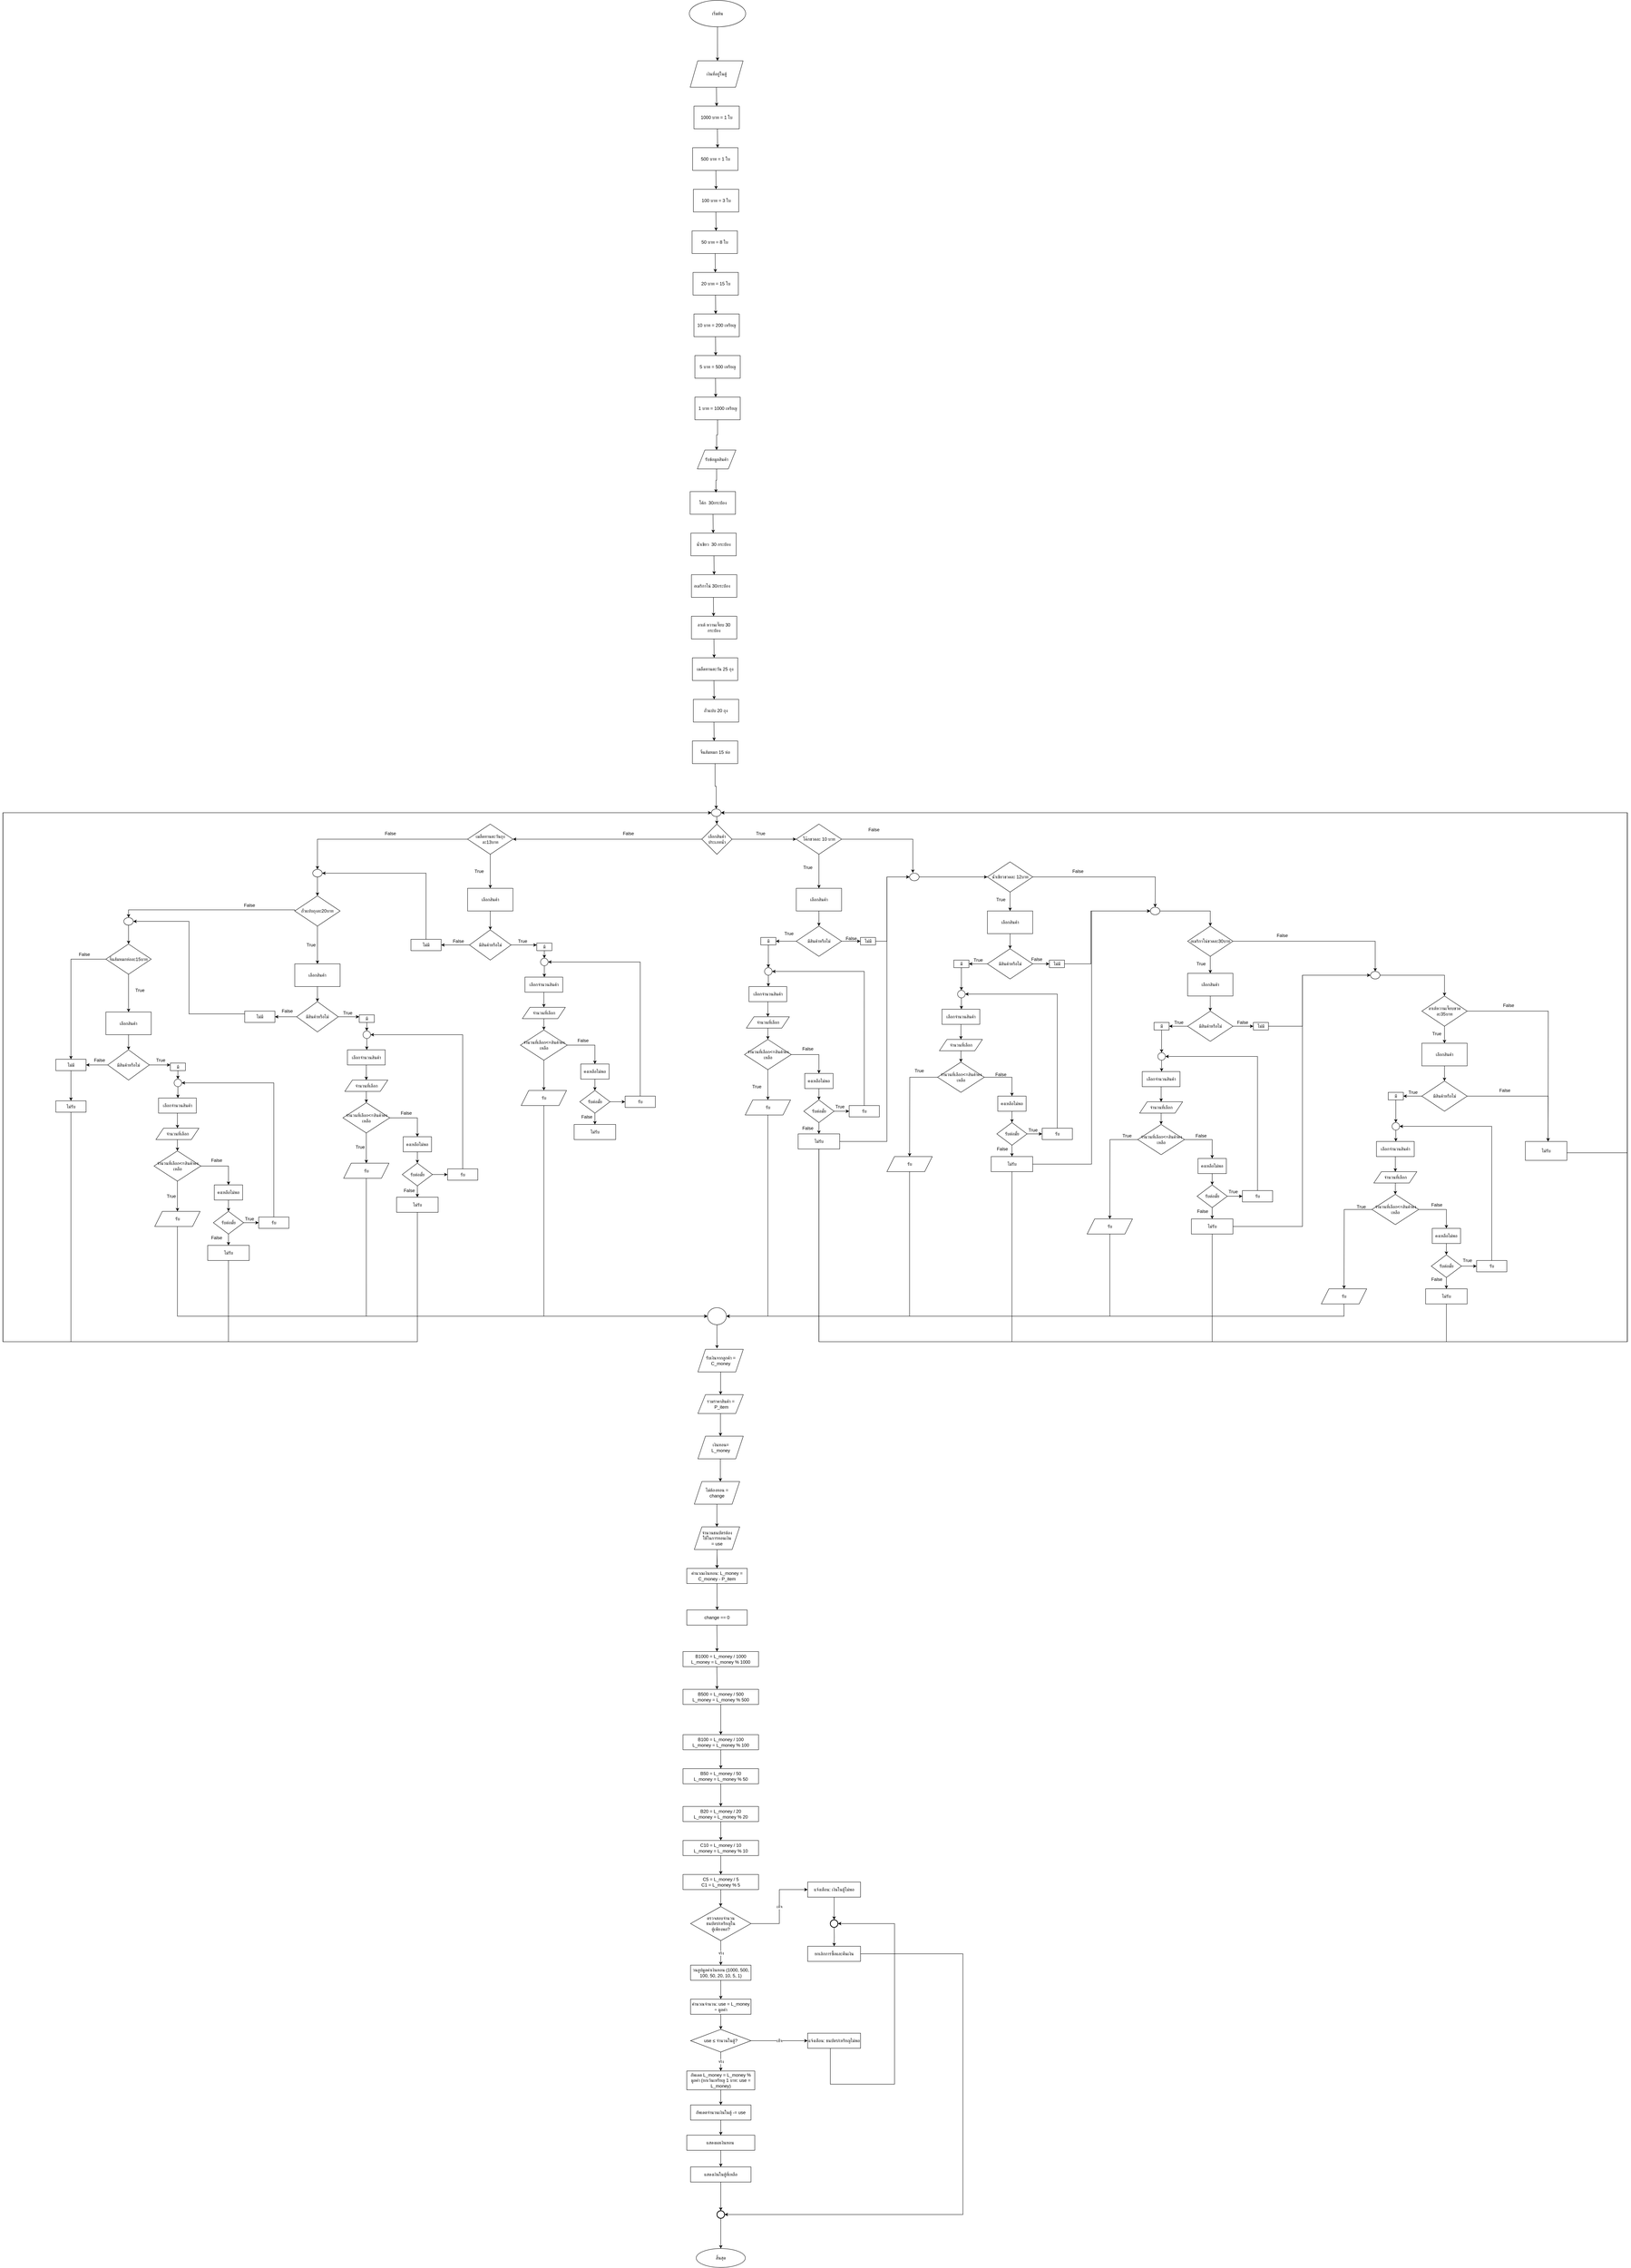<mxfile version="28.0.6">
  <diagram name="Page-1" id="mlALSfHTEJ7hedccqHrn">
    <mxGraphModel dx="7191" dy="6012" grid="1" gridSize="10" guides="1" tooltips="1" connect="1" arrows="1" fold="1" page="1" pageScale="1" pageWidth="2339" pageHeight="3300" math="0" shadow="0">
      <root>
        <mxCell id="0" />
        <mxCell id="1" parent="0" />
        <mxCell id="2ISQEb1QJit-nx3YyFa4-96" style="edgeStyle=orthogonalEdgeStyle;rounded=0;orthogonalLoop=1;jettySize=auto;html=1;exitX=0.5;exitY=1;exitDx=0;exitDy=0;entryX=0.5;entryY=0;entryDx=0;entryDy=0;" parent="1" source="xvVvHs3m2Gexg3es9if6-1" edge="1">
          <mxGeometry relative="1" as="geometry">
            <mxPoint x="1151.3" y="-2910" as="targetPoint" />
          </mxGeometry>
        </mxCell>
        <mxCell id="xvVvHs3m2Gexg3es9if6-1" value="เริ่มต้น" style="ellipse;whiteSpace=wrap;html=1;" parent="1" vertex="1">
          <mxGeometry x="1076.68" y="-3070" width="149.25" height="70" as="geometry" />
        </mxCell>
        <mxCell id="xvVvHs3m2Gexg3es9if6-20" value="รับข้อมูลสินค้า" style="shape=parallelogram;perimeter=parallelogramPerimeter;whiteSpace=wrap;html=1;fixedSize=1;" parent="1" vertex="1">
          <mxGeometry x="1097.94" y="-1880" width="102.06" height="50" as="geometry" />
        </mxCell>
        <mxCell id="xvVvHs3m2Gexg3es9if6-195" value="" style="edgeStyle=orthogonalEdgeStyle;rounded=0;orthogonalLoop=1;jettySize=auto;html=1;" parent="1" source="xvVvHs3m2Gexg3es9if6-32" target="xvVvHs3m2Gexg3es9if6-194" edge="1">
          <mxGeometry relative="1" as="geometry" />
        </mxCell>
        <mxCell id="xvVvHs3m2Gexg3es9if6-821" style="edgeStyle=orthogonalEdgeStyle;rounded=0;orthogonalLoop=1;jettySize=auto;html=1;exitX=0;exitY=0.5;exitDx=0;exitDy=0;entryX=1;entryY=0.5;entryDx=0;entryDy=0;" parent="1" source="xvVvHs3m2Gexg3es9if6-32" target="xvVvHs3m2Gexg3es9if6-820" edge="1">
          <mxGeometry relative="1" as="geometry" />
        </mxCell>
        <mxCell id="xvVvHs3m2Gexg3es9if6-32" value="เลือกสินค้าประเภทน้ำ" style="rhombus;whiteSpace=wrap;html=1;" parent="1" vertex="1">
          <mxGeometry x="1109.805" y="-890" width="80" height="80" as="geometry" />
        </mxCell>
        <mxCell id="xvVvHs3m2Gexg3es9if6-185" value="" style="edgeStyle=orthogonalEdgeStyle;rounded=0;orthogonalLoop=1;jettySize=auto;html=1;" parent="1" edge="1">
          <mxGeometry relative="1" as="geometry">
            <mxPoint x="1147.62" y="-910.01" as="sourcePoint" />
            <mxPoint x="1149.513" y="-890.002" as="targetPoint" />
          </mxGeometry>
        </mxCell>
        <mxCell id="xvVvHs3m2Gexg3es9if6-133" value="" style="ellipse;whiteSpace=wrap;html=1;" parent="1" vertex="1">
          <mxGeometry x="1135.32" y="-930" width="25.2" height="20" as="geometry" />
        </mxCell>
        <mxCell id="xvVvHs3m2Gexg3es9if6-205" value="" style="edgeStyle=orthogonalEdgeStyle;rounded=0;orthogonalLoop=1;jettySize=auto;html=1;entryX=0.342;entryY=-0.043;entryDx=0;entryDy=0;entryPerimeter=0;" parent="1" source="xvVvHs3m2Gexg3es9if6-194" target="xvVvHs3m2Gexg3es9if6-228" edge="1">
          <mxGeometry relative="1" as="geometry">
            <mxPoint x="1669.8" y="-780" as="targetPoint" />
          </mxGeometry>
        </mxCell>
        <mxCell id="xvVvHs3m2Gexg3es9if6-246" value="" style="edgeStyle=orthogonalEdgeStyle;rounded=0;orthogonalLoop=1;jettySize=auto;html=1;entryX=0.5;entryY=0;entryDx=0;entryDy=0;" parent="1" source="xvVvHs3m2Gexg3es9if6-194" target="xvVvHs3m2Gexg3es9if6-243" edge="1">
          <mxGeometry relative="1" as="geometry">
            <mxPoint x="1419.8" y="-770" as="targetPoint" />
          </mxGeometry>
        </mxCell>
        <mxCell id="xvVvHs3m2Gexg3es9if6-194" value="โค๊กขวดละ 10 บาท" style="rhombus;whiteSpace=wrap;html=1;" parent="1" vertex="1">
          <mxGeometry x="1359.8" y="-890" width="120" height="80" as="geometry" />
        </mxCell>
        <mxCell id="xvVvHs3m2Gexg3es9if6-380" value="" style="edgeStyle=orthogonalEdgeStyle;rounded=0;orthogonalLoop=1;jettySize=auto;html=1;" parent="1" source="xvVvHs3m2Gexg3es9if6-202" target="xvVvHs3m2Gexg3es9if6-379" edge="1">
          <mxGeometry relative="1" as="geometry" />
        </mxCell>
        <mxCell id="xvVvHs3m2Gexg3es9if6-383" value="" style="edgeStyle=orthogonalEdgeStyle;rounded=0;orthogonalLoop=1;jettySize=auto;html=1;" parent="1" source="xvVvHs3m2Gexg3es9if6-202" target="xvVvHs3m2Gexg3es9if6-382" edge="1">
          <mxGeometry relative="1" as="geometry" />
        </mxCell>
        <mxCell id="xvVvHs3m2Gexg3es9if6-202" value="มีสินค้าหรือไม่" style="rhombus;whiteSpace=wrap;html=1;" parent="1" vertex="1">
          <mxGeometry x="1359.8" y="-620" width="120" height="80" as="geometry" />
        </mxCell>
        <mxCell id="xvVvHs3m2Gexg3es9if6-215" value="" style="edgeStyle=orthogonalEdgeStyle;rounded=0;orthogonalLoop=1;jettySize=auto;html=1;" parent="1" source="xvVvHs3m2Gexg3es9if6-212" target="xvVvHs3m2Gexg3es9if6-214" edge="1">
          <mxGeometry relative="1" as="geometry" />
        </mxCell>
        <mxCell id="xvVvHs3m2Gexg3es9if6-212" value="เลือกจำนวนสินค้า" style="whiteSpace=wrap;html=1;" parent="1" vertex="1">
          <mxGeometry x="1234.67" y="-460" width="100" height="40" as="geometry" />
        </mxCell>
        <mxCell id="xvVvHs3m2Gexg3es9if6-217" value="" style="edgeStyle=orthogonalEdgeStyle;rounded=0;orthogonalLoop=1;jettySize=auto;html=1;" parent="1" source="xvVvHs3m2Gexg3es9if6-214" target="xvVvHs3m2Gexg3es9if6-216" edge="1">
          <mxGeometry relative="1" as="geometry" />
        </mxCell>
        <mxCell id="xvVvHs3m2Gexg3es9if6-214" value="จำนวนที่เลือก" style="shape=parallelogram;perimeter=parallelogramPerimeter;whiteSpace=wrap;html=1;fixedSize=1;" parent="1" vertex="1">
          <mxGeometry x="1227.8" y="-380" width="113.75" height="30" as="geometry" />
        </mxCell>
        <mxCell id="xvVvHs3m2Gexg3es9if6-225" value="" style="edgeStyle=orthogonalEdgeStyle;rounded=0;orthogonalLoop=1;jettySize=auto;html=1;" parent="1" source="xvVvHs3m2Gexg3es9if6-216" target="xvVvHs3m2Gexg3es9if6-224" edge="1">
          <mxGeometry relative="1" as="geometry" />
        </mxCell>
        <mxCell id="xvVvHs3m2Gexg3es9if6-256" value="" style="edgeStyle=orthogonalEdgeStyle;rounded=0;orthogonalLoop=1;jettySize=auto;html=1;" parent="1" source="xvVvHs3m2Gexg3es9if6-216" target="xvVvHs3m2Gexg3es9if6-255" edge="1">
          <mxGeometry relative="1" as="geometry" />
        </mxCell>
        <mxCell id="xvVvHs3m2Gexg3es9if6-216" value="จำนวนที่เลือก&amp;lt;=สินค้าคงเหลือ" style="rhombus;whiteSpace=wrap;html=1;" parent="1" vertex="1">
          <mxGeometry x="1222.8" y="-320" width="123.74" height="80" as="geometry" />
        </mxCell>
        <mxCell id="xvVvHs3m2Gexg3es9if6-254" value="" style="edgeStyle=orthogonalEdgeStyle;rounded=0;orthogonalLoop=1;jettySize=auto;html=1;" parent="1" source="xvVvHs3m2Gexg3es9if6-224" target="xvVvHs3m2Gexg3es9if6-253" edge="1">
          <mxGeometry relative="1" as="geometry" />
        </mxCell>
        <mxCell id="xvVvHs3m2Gexg3es9if6-224" value="คงเหลือไม่พอ" style="whiteSpace=wrap;html=1;" parent="1" vertex="1">
          <mxGeometry x="1382.3" y="-230" width="75.01" height="40" as="geometry" />
        </mxCell>
        <mxCell id="xvVvHs3m2Gexg3es9if6-288" style="edgeStyle=orthogonalEdgeStyle;rounded=0;orthogonalLoop=1;jettySize=auto;html=1;exitX=0.5;exitY=1;exitDx=0;exitDy=0;entryX=0.5;entryY=0;entryDx=0;entryDy=0;" parent="1" source="xvVvHs3m2Gexg3es9if6-227" target="xvVvHs3m2Gexg3es9if6-281" edge="1">
          <mxGeometry relative="1" as="geometry" />
        </mxCell>
        <mxCell id="xvVvHs3m2Gexg3es9if6-311" style="edgeStyle=orthogonalEdgeStyle;rounded=0;orthogonalLoop=1;jettySize=auto;html=1;exitX=1;exitY=0.5;exitDx=0;exitDy=0;" parent="1" source="xvVvHs3m2Gexg3es9if6-227" edge="1">
          <mxGeometry relative="1" as="geometry">
            <mxPoint x="2309.8" y="-670" as="targetPoint" />
          </mxGeometry>
        </mxCell>
        <mxCell id="xvVvHs3m2Gexg3es9if6-227" value="น้ำเขียวขวดละ 12บาท" style="rhombus;whiteSpace=wrap;html=1;" parent="1" vertex="1">
          <mxGeometry x="1865.79" y="-790" width="120" height="80" as="geometry" />
        </mxCell>
        <mxCell id="xvVvHs3m2Gexg3es9if6-266" style="edgeStyle=orthogonalEdgeStyle;rounded=0;orthogonalLoop=1;jettySize=auto;html=1;exitX=1;exitY=0.5;exitDx=0;exitDy=0;entryX=0;entryY=0.5;entryDx=0;entryDy=0;" parent="1" source="xvVvHs3m2Gexg3es9if6-228" target="xvVvHs3m2Gexg3es9if6-227" edge="1">
          <mxGeometry relative="1" as="geometry" />
        </mxCell>
        <mxCell id="xvVvHs3m2Gexg3es9if6-228" value="" style="ellipse;whiteSpace=wrap;html=1;" parent="1" vertex="1">
          <mxGeometry x="1659.8" y="-760" width="25.2" height="20" as="geometry" />
        </mxCell>
        <mxCell id="xvVvHs3m2Gexg3es9if6-236" value="" style="ellipse;whiteSpace=wrap;html=1;" parent="1" vertex="1">
          <mxGeometry x="1275.92" y="-510" width="20" height="20" as="geometry" />
        </mxCell>
        <mxCell id="xvVvHs3m2Gexg3es9if6-240" value="" style="endArrow=classic;html=1;rounded=0;exitX=0.5;exitY=1;exitDx=0;exitDy=0;" parent="1" source="xvVvHs3m2Gexg3es9if6-236" edge="1">
          <mxGeometry width="50" height="50" relative="1" as="geometry">
            <mxPoint x="1284.67" y="-465" as="sourcePoint" />
            <mxPoint x="1285.92" y="-460" as="targetPoint" />
          </mxGeometry>
        </mxCell>
        <mxCell id="xvVvHs3m2Gexg3es9if6-248" style="edgeStyle=orthogonalEdgeStyle;rounded=0;orthogonalLoop=1;jettySize=auto;html=1;exitX=0.5;exitY=1;exitDx=0;exitDy=0;entryX=0.5;entryY=0;entryDx=0;entryDy=0;" parent="1" source="xvVvHs3m2Gexg3es9if6-243" target="xvVvHs3m2Gexg3es9if6-202" edge="1">
          <mxGeometry relative="1" as="geometry" />
        </mxCell>
        <mxCell id="xvVvHs3m2Gexg3es9if6-243" value="เลือกสินค้า" style="whiteSpace=wrap;html=1;" parent="1" vertex="1">
          <mxGeometry x="1359.8" y="-720" width="120" height="60" as="geometry" />
        </mxCell>
        <mxCell id="xvVvHs3m2Gexg3es9if6-261" value="" style="edgeStyle=orthogonalEdgeStyle;rounded=0;orthogonalLoop=1;jettySize=auto;html=1;" parent="1" source="xvVvHs3m2Gexg3es9if6-253" target="xvVvHs3m2Gexg3es9if6-260" edge="1">
          <mxGeometry relative="1" as="geometry" />
        </mxCell>
        <mxCell id="xvVvHs3m2Gexg3es9if6-264" value="" style="edgeStyle=orthogonalEdgeStyle;rounded=0;orthogonalLoop=1;jettySize=auto;html=1;" parent="1" source="xvVvHs3m2Gexg3es9if6-253" target="xvVvHs3m2Gexg3es9if6-263" edge="1">
          <mxGeometry relative="1" as="geometry" />
        </mxCell>
        <mxCell id="xvVvHs3m2Gexg3es9if6-253" value="รับต่อมั้ย" style="rhombus;whiteSpace=wrap;html=1;" parent="1" vertex="1">
          <mxGeometry x="1379.81" y="-160" width="80" height="60" as="geometry" />
        </mxCell>
        <mxCell id="xvVvHs3m2Gexg3es9if6-428" style="edgeStyle=orthogonalEdgeStyle;rounded=0;orthogonalLoop=1;jettySize=auto;html=1;exitX=0.5;exitY=1;exitDx=0;exitDy=0;entryX=1;entryY=0.5;entryDx=0;entryDy=0;" parent="1" source="xvVvHs3m2Gexg3es9if6-255" target="xvVvHs3m2Gexg3es9if6-426" edge="1">
          <mxGeometry relative="1" as="geometry" />
        </mxCell>
        <mxCell id="xvVvHs3m2Gexg3es9if6-255" value="รับ" style="shape=parallelogram;perimeter=parallelogramPerimeter;whiteSpace=wrap;html=1;fixedSize=1;" parent="1" vertex="1">
          <mxGeometry x="1224.67" y="-160" width="120" height="40" as="geometry" />
        </mxCell>
        <mxCell id="xvVvHs3m2Gexg3es9if6-262" style="edgeStyle=orthogonalEdgeStyle;rounded=0;orthogonalLoop=1;jettySize=auto;html=1;exitX=0.5;exitY=0;exitDx=0;exitDy=0;entryX=1;entryY=0.5;entryDx=0;entryDy=0;" parent="1" source="xvVvHs3m2Gexg3es9if6-260" target="xvVvHs3m2Gexg3es9if6-236" edge="1">
          <mxGeometry relative="1" as="geometry" />
        </mxCell>
        <mxCell id="xvVvHs3m2Gexg3es9if6-260" value="รับ" style="whiteSpace=wrap;html=1;" parent="1" vertex="1">
          <mxGeometry x="1499.8" y="-145" width="79.99" height="30" as="geometry" />
        </mxCell>
        <mxCell id="xvVvHs3m2Gexg3es9if6-265" style="edgeStyle=orthogonalEdgeStyle;rounded=0;orthogonalLoop=1;jettySize=auto;html=1;exitX=1;exitY=0.5;exitDx=0;exitDy=0;entryX=0;entryY=0.5;entryDx=0;entryDy=0;" parent="1" source="xvVvHs3m2Gexg3es9if6-263" target="xvVvHs3m2Gexg3es9if6-228" edge="1">
          <mxGeometry relative="1" as="geometry">
            <Array as="points">
              <mxPoint x="1599.8" y="-50" />
              <mxPoint x="1599.8" y="-750" />
            </Array>
          </mxGeometry>
        </mxCell>
        <mxCell id="xvVvHs3m2Gexg3es9if6-421" style="edgeStyle=orthogonalEdgeStyle;rounded=0;orthogonalLoop=1;jettySize=auto;html=1;exitX=0.5;exitY=1;exitDx=0;exitDy=0;entryX=1;entryY=0.5;entryDx=0;entryDy=0;" parent="1" source="xvVvHs3m2Gexg3es9if6-263" target="xvVvHs3m2Gexg3es9if6-133" edge="1">
          <mxGeometry relative="1" as="geometry">
            <Array as="points">
              <mxPoint x="1419.8" y="480" />
              <mxPoint x="3559.8" y="480" />
              <mxPoint x="3559.8" y="-920" />
            </Array>
          </mxGeometry>
        </mxCell>
        <mxCell id="xvVvHs3m2Gexg3es9if6-263" value="ไม่รับ" style="whiteSpace=wrap;html=1;" parent="1" vertex="1">
          <mxGeometry x="1364.8" y="-70" width="109.99" height="40" as="geometry" />
        </mxCell>
        <mxCell id="xvVvHs3m2Gexg3es9if6-386" style="edgeStyle=orthogonalEdgeStyle;rounded=0;orthogonalLoop=1;jettySize=auto;html=1;exitX=1;exitY=0.5;exitDx=0;exitDy=0;entryX=0;entryY=0.5;entryDx=0;entryDy=0;" parent="1" source="xvVvHs3m2Gexg3es9if6-268" target="xvVvHs3m2Gexg3es9if6-385" edge="1">
          <mxGeometry relative="1" as="geometry" />
        </mxCell>
        <mxCell id="xvVvHs3m2Gexg3es9if6-389" style="edgeStyle=orthogonalEdgeStyle;rounded=0;orthogonalLoop=1;jettySize=auto;html=1;exitX=0;exitY=0.5;exitDx=0;exitDy=0;entryX=1;entryY=0.5;entryDx=0;entryDy=0;" parent="1" source="xvVvHs3m2Gexg3es9if6-268" target="xvVvHs3m2Gexg3es9if6-388" edge="1">
          <mxGeometry relative="1" as="geometry" />
        </mxCell>
        <mxCell id="xvVvHs3m2Gexg3es9if6-268" value="มีสินค้าหรือไม่" style="rhombus;whiteSpace=wrap;html=1;" parent="1" vertex="1">
          <mxGeometry x="1865.79" y="-560" width="120" height="80" as="geometry" />
        </mxCell>
        <mxCell id="xvVvHs3m2Gexg3es9if6-269" value="" style="edgeStyle=orthogonalEdgeStyle;rounded=0;orthogonalLoop=1;jettySize=auto;html=1;" parent="1" source="xvVvHs3m2Gexg3es9if6-270" target="xvVvHs3m2Gexg3es9if6-272" edge="1">
          <mxGeometry relative="1" as="geometry" />
        </mxCell>
        <mxCell id="xvVvHs3m2Gexg3es9if6-270" value="เลือกจำนวนสินค้า" style="whiteSpace=wrap;html=1;" parent="1" vertex="1">
          <mxGeometry x="1745.67" y="-400" width="100" height="40" as="geometry" />
        </mxCell>
        <mxCell id="xvVvHs3m2Gexg3es9if6-271" value="" style="edgeStyle=orthogonalEdgeStyle;rounded=0;orthogonalLoop=1;jettySize=auto;html=1;" parent="1" source="xvVvHs3m2Gexg3es9if6-272" target="xvVvHs3m2Gexg3es9if6-275" edge="1">
          <mxGeometry relative="1" as="geometry" />
        </mxCell>
        <mxCell id="xvVvHs3m2Gexg3es9if6-272" value="จำนวนที่เลือก" style="shape=parallelogram;perimeter=parallelogramPerimeter;whiteSpace=wrap;html=1;fixedSize=1;" parent="1" vertex="1">
          <mxGeometry x="1738.8" y="-320" width="113.75" height="30" as="geometry" />
        </mxCell>
        <mxCell id="xvVvHs3m2Gexg3es9if6-273" value="" style="edgeStyle=orthogonalEdgeStyle;rounded=0;orthogonalLoop=1;jettySize=auto;html=1;" parent="1" source="xvVvHs3m2Gexg3es9if6-275" target="xvVvHs3m2Gexg3es9if6-277" edge="1">
          <mxGeometry relative="1" as="geometry" />
        </mxCell>
        <mxCell id="xvVvHs3m2Gexg3es9if6-274" value="" style="edgeStyle=orthogonalEdgeStyle;rounded=0;orthogonalLoop=1;jettySize=auto;html=1;" parent="1" source="xvVvHs3m2Gexg3es9if6-275" edge="1">
          <mxGeometry relative="1" as="geometry">
            <mxPoint x="1659.8" y="-10" as="targetPoint" />
          </mxGeometry>
        </mxCell>
        <mxCell id="xvVvHs3m2Gexg3es9if6-275" value="จำนวนที่เลือก&amp;lt;=สินค้าคงเหลือ" style="rhombus;whiteSpace=wrap;html=1;" parent="1" vertex="1">
          <mxGeometry x="1733.8" y="-260" width="123.74" height="80" as="geometry" />
        </mxCell>
        <mxCell id="xvVvHs3m2Gexg3es9if6-276" value="" style="edgeStyle=orthogonalEdgeStyle;rounded=0;orthogonalLoop=1;jettySize=auto;html=1;" parent="1" source="xvVvHs3m2Gexg3es9if6-277" target="xvVvHs3m2Gexg3es9if6-284" edge="1">
          <mxGeometry relative="1" as="geometry" />
        </mxCell>
        <mxCell id="xvVvHs3m2Gexg3es9if6-277" value="คงเหลือไม่พอ" style="whiteSpace=wrap;html=1;" parent="1" vertex="1">
          <mxGeometry x="1893.3" y="-170" width="75.01" height="40" as="geometry" />
        </mxCell>
        <mxCell id="xvVvHs3m2Gexg3es9if6-278" value="" style="ellipse;whiteSpace=wrap;html=1;" parent="1" vertex="1">
          <mxGeometry x="1786.92" y="-450" width="20" height="20" as="geometry" />
        </mxCell>
        <mxCell id="xvVvHs3m2Gexg3es9if6-279" value="" style="endArrow=classic;html=1;rounded=0;exitX=0.5;exitY=1;exitDx=0;exitDy=0;" parent="1" source="xvVvHs3m2Gexg3es9if6-278" edge="1">
          <mxGeometry width="50" height="50" relative="1" as="geometry">
            <mxPoint x="1795.67" y="-405" as="sourcePoint" />
            <mxPoint x="1796.92" y="-400" as="targetPoint" />
          </mxGeometry>
        </mxCell>
        <mxCell id="xvVvHs3m2Gexg3es9if6-280" style="edgeStyle=orthogonalEdgeStyle;rounded=0;orthogonalLoop=1;jettySize=auto;html=1;exitX=0.5;exitY=1;exitDx=0;exitDy=0;entryX=0.5;entryY=0;entryDx=0;entryDy=0;" parent="1" source="xvVvHs3m2Gexg3es9if6-281" target="xvVvHs3m2Gexg3es9if6-268" edge="1">
          <mxGeometry relative="1" as="geometry" />
        </mxCell>
        <mxCell id="xvVvHs3m2Gexg3es9if6-281" value="เลือกสินค้า" style="whiteSpace=wrap;html=1;" parent="1" vertex="1">
          <mxGeometry x="1865.79" y="-660" width="120" height="60" as="geometry" />
        </mxCell>
        <mxCell id="xvVvHs3m2Gexg3es9if6-282" value="" style="edgeStyle=orthogonalEdgeStyle;rounded=0;orthogonalLoop=1;jettySize=auto;html=1;" parent="1" source="xvVvHs3m2Gexg3es9if6-284" target="xvVvHs3m2Gexg3es9if6-286" edge="1">
          <mxGeometry relative="1" as="geometry" />
        </mxCell>
        <mxCell id="xvVvHs3m2Gexg3es9if6-283" value="" style="edgeStyle=orthogonalEdgeStyle;rounded=0;orthogonalLoop=1;jettySize=auto;html=1;" parent="1" source="xvVvHs3m2Gexg3es9if6-284" target="xvVvHs3m2Gexg3es9if6-287" edge="1">
          <mxGeometry relative="1" as="geometry" />
        </mxCell>
        <mxCell id="xvVvHs3m2Gexg3es9if6-284" value="รับต่อมั้ย" style="rhombus;whiteSpace=wrap;html=1;" parent="1" vertex="1">
          <mxGeometry x="1890.81" y="-100" width="80" height="60" as="geometry" />
        </mxCell>
        <mxCell id="xvVvHs3m2Gexg3es9if6-285" style="edgeStyle=orthogonalEdgeStyle;rounded=0;orthogonalLoop=1;jettySize=auto;html=1;exitX=0.5;exitY=0;exitDx=0;exitDy=0;entryX=1;entryY=0.5;entryDx=0;entryDy=0;" parent="1" source="xvVvHs3m2Gexg3es9if6-286" target="xvVvHs3m2Gexg3es9if6-278" edge="1">
          <mxGeometry relative="1" as="geometry" />
        </mxCell>
        <mxCell id="xvVvHs3m2Gexg3es9if6-286" value="รับ" style="whiteSpace=wrap;html=1;" parent="1" vertex="1">
          <mxGeometry x="2010.8" y="-85" width="79.99" height="30" as="geometry" />
        </mxCell>
        <mxCell id="xvVvHs3m2Gexg3es9if6-315" style="edgeStyle=orthogonalEdgeStyle;rounded=0;orthogonalLoop=1;jettySize=auto;html=1;exitX=1;exitY=0.5;exitDx=0;exitDy=0;entryX=0;entryY=0.5;entryDx=0;entryDy=0;" parent="1" source="xvVvHs3m2Gexg3es9if6-287" target="xvVvHs3m2Gexg3es9if6-313" edge="1">
          <mxGeometry relative="1" as="geometry" />
        </mxCell>
        <mxCell id="xvVvHs3m2Gexg3es9if6-420" style="edgeStyle=orthogonalEdgeStyle;rounded=0;orthogonalLoop=1;jettySize=auto;html=1;exitX=0.5;exitY=1;exitDx=0;exitDy=0;entryX=1;entryY=0.5;entryDx=0;entryDy=0;" parent="1" source="xvVvHs3m2Gexg3es9if6-287" target="xvVvHs3m2Gexg3es9if6-133" edge="1">
          <mxGeometry relative="1" as="geometry">
            <Array as="points">
              <mxPoint x="1930.8" y="480" />
              <mxPoint x="3559.8" y="480" />
              <mxPoint x="3559.8" y="-920" />
            </Array>
          </mxGeometry>
        </mxCell>
        <mxCell id="xvVvHs3m2Gexg3es9if6-287" value="ไม่รับ" style="whiteSpace=wrap;html=1;" parent="1" vertex="1">
          <mxGeometry x="1875.8" y="-10" width="109.99" height="40" as="geometry" />
        </mxCell>
        <mxCell id="xvVvHs3m2Gexg3es9if6-429" style="edgeStyle=orthogonalEdgeStyle;rounded=0;orthogonalLoop=1;jettySize=auto;html=1;exitX=0.5;exitY=1;exitDx=0;exitDy=0;entryX=1;entryY=0.5;entryDx=0;entryDy=0;" parent="1" source="xvVvHs3m2Gexg3es9if6-310" target="xvVvHs3m2Gexg3es9if6-426" edge="1">
          <mxGeometry relative="1" as="geometry" />
        </mxCell>
        <mxCell id="xvVvHs3m2Gexg3es9if6-310" value="รับ" style="shape=parallelogram;perimeter=parallelogramPerimeter;whiteSpace=wrap;html=1;fixedSize=1;" parent="1" vertex="1">
          <mxGeometry x="1599.8" y="-10" width="120" height="40" as="geometry" />
        </mxCell>
        <mxCell id="xvVvHs3m2Gexg3es9if6-340" style="edgeStyle=orthogonalEdgeStyle;rounded=0;orthogonalLoop=1;jettySize=auto;html=1;exitX=0.5;exitY=1;exitDx=0;exitDy=0;" parent="1" source="xvVvHs3m2Gexg3es9if6-312" target="xvVvHs3m2Gexg3es9if6-331" edge="1">
          <mxGeometry relative="1" as="geometry" />
        </mxCell>
        <mxCell id="xvVvHs3m2Gexg3es9if6-373" style="edgeStyle=orthogonalEdgeStyle;rounded=0;orthogonalLoop=1;jettySize=auto;html=1;exitX=1;exitY=0.5;exitDx=0;exitDy=0;entryX=0.5;entryY=0;entryDx=0;entryDy=0;" parent="1" source="xvVvHs3m2Gexg3es9if6-312" target="xvVvHs3m2Gexg3es9if6-372" edge="1">
          <mxGeometry relative="1" as="geometry" />
        </mxCell>
        <mxCell id="xvVvHs3m2Gexg3es9if6-312" value="อเมริกาโน่ขวดละ30บาท" style="rhombus;whiteSpace=wrap;html=1;" parent="1" vertex="1">
          <mxGeometry x="2395.8" y="-620" width="120" height="80" as="geometry" />
        </mxCell>
        <mxCell id="xvVvHs3m2Gexg3es9if6-339" style="edgeStyle=orthogonalEdgeStyle;rounded=0;orthogonalLoop=1;jettySize=auto;html=1;exitX=1;exitY=0.5;exitDx=0;exitDy=0;entryX=0.5;entryY=0;entryDx=0;entryDy=0;" parent="1" source="xvVvHs3m2Gexg3es9if6-313" target="xvVvHs3m2Gexg3es9if6-312" edge="1">
          <mxGeometry relative="1" as="geometry" />
        </mxCell>
        <mxCell id="xvVvHs3m2Gexg3es9if6-313" value="" style="ellipse;whiteSpace=wrap;html=1;" parent="1" vertex="1">
          <mxGeometry x="2297.2" y="-670" width="25.2" height="20" as="geometry" />
        </mxCell>
        <mxCell id="xvVvHs3m2Gexg3es9if6-394" style="edgeStyle=orthogonalEdgeStyle;rounded=0;orthogonalLoop=1;jettySize=auto;html=1;exitX=1;exitY=0.5;exitDx=0;exitDy=0;entryX=0;entryY=0.5;entryDx=0;entryDy=0;" parent="1" source="xvVvHs3m2Gexg3es9if6-318" target="xvVvHs3m2Gexg3es9if6-392" edge="1">
          <mxGeometry relative="1" as="geometry" />
        </mxCell>
        <mxCell id="xvVvHs3m2Gexg3es9if6-397" style="edgeStyle=orthogonalEdgeStyle;rounded=0;orthogonalLoop=1;jettySize=auto;html=1;exitX=0;exitY=0.5;exitDx=0;exitDy=0;entryX=1;entryY=0.5;entryDx=0;entryDy=0;" parent="1" source="xvVvHs3m2Gexg3es9if6-318" target="xvVvHs3m2Gexg3es9if6-396" edge="1">
          <mxGeometry relative="1" as="geometry" />
        </mxCell>
        <mxCell id="xvVvHs3m2Gexg3es9if6-318" value="มีสินค้าหรือไม่" style="rhombus;whiteSpace=wrap;html=1;" parent="1" vertex="1">
          <mxGeometry x="2395.79" y="-395" width="120" height="80" as="geometry" />
        </mxCell>
        <mxCell id="xvVvHs3m2Gexg3es9if6-319" value="" style="edgeStyle=orthogonalEdgeStyle;rounded=0;orthogonalLoop=1;jettySize=auto;html=1;" parent="1" source="xvVvHs3m2Gexg3es9if6-320" target="xvVvHs3m2Gexg3es9if6-322" edge="1">
          <mxGeometry relative="1" as="geometry" />
        </mxCell>
        <mxCell id="xvVvHs3m2Gexg3es9if6-320" value="เลือกจำนวนสินค้า" style="whiteSpace=wrap;html=1;" parent="1" vertex="1">
          <mxGeometry x="2275.67" y="-235" width="100" height="40" as="geometry" />
        </mxCell>
        <mxCell id="xvVvHs3m2Gexg3es9if6-321" value="" style="edgeStyle=orthogonalEdgeStyle;rounded=0;orthogonalLoop=1;jettySize=auto;html=1;" parent="1" source="xvVvHs3m2Gexg3es9if6-322" target="xvVvHs3m2Gexg3es9if6-325" edge="1">
          <mxGeometry relative="1" as="geometry" />
        </mxCell>
        <mxCell id="xvVvHs3m2Gexg3es9if6-322" value="จำนวนที่เลือก" style="shape=parallelogram;perimeter=parallelogramPerimeter;whiteSpace=wrap;html=1;fixedSize=1;" parent="1" vertex="1">
          <mxGeometry x="2268.8" y="-155" width="113.75" height="30" as="geometry" />
        </mxCell>
        <mxCell id="xvVvHs3m2Gexg3es9if6-323" value="" style="edgeStyle=orthogonalEdgeStyle;rounded=0;orthogonalLoop=1;jettySize=auto;html=1;" parent="1" source="xvVvHs3m2Gexg3es9if6-325" target="xvVvHs3m2Gexg3es9if6-327" edge="1">
          <mxGeometry relative="1" as="geometry" />
        </mxCell>
        <mxCell id="xvVvHs3m2Gexg3es9if6-324" value="" style="edgeStyle=orthogonalEdgeStyle;rounded=0;orthogonalLoop=1;jettySize=auto;html=1;" parent="1" source="xvVvHs3m2Gexg3es9if6-325" edge="1">
          <mxGeometry relative="1" as="geometry">
            <mxPoint x="2189.8" y="155" as="targetPoint" />
          </mxGeometry>
        </mxCell>
        <mxCell id="xvVvHs3m2Gexg3es9if6-325" value="จำนวนที่เลือก&amp;lt;=สินค้าคงเหลือ" style="rhombus;whiteSpace=wrap;html=1;" parent="1" vertex="1">
          <mxGeometry x="2263.8" y="-95" width="123.74" height="80" as="geometry" />
        </mxCell>
        <mxCell id="xvVvHs3m2Gexg3es9if6-326" value="" style="edgeStyle=orthogonalEdgeStyle;rounded=0;orthogonalLoop=1;jettySize=auto;html=1;" parent="1" source="xvVvHs3m2Gexg3es9if6-327" target="xvVvHs3m2Gexg3es9if6-334" edge="1">
          <mxGeometry relative="1" as="geometry" />
        </mxCell>
        <mxCell id="xvVvHs3m2Gexg3es9if6-327" value="คงเหลือไม่พอ" style="whiteSpace=wrap;html=1;" parent="1" vertex="1">
          <mxGeometry x="2423.3" y="-5" width="75.01" height="40" as="geometry" />
        </mxCell>
        <mxCell id="xvVvHs3m2Gexg3es9if6-328" value="" style="ellipse;whiteSpace=wrap;html=1;" parent="1" vertex="1">
          <mxGeometry x="2316.92" y="-285" width="20" height="20" as="geometry" />
        </mxCell>
        <mxCell id="xvVvHs3m2Gexg3es9if6-329" value="" style="endArrow=classic;html=1;rounded=0;exitX=0.5;exitY=1;exitDx=0;exitDy=0;" parent="1" source="xvVvHs3m2Gexg3es9if6-328" edge="1">
          <mxGeometry width="50" height="50" relative="1" as="geometry">
            <mxPoint x="2325.67" y="-240" as="sourcePoint" />
            <mxPoint x="2326.92" y="-235" as="targetPoint" />
          </mxGeometry>
        </mxCell>
        <mxCell id="xvVvHs3m2Gexg3es9if6-330" style="edgeStyle=orthogonalEdgeStyle;rounded=0;orthogonalLoop=1;jettySize=auto;html=1;exitX=0.5;exitY=1;exitDx=0;exitDy=0;entryX=0.5;entryY=0;entryDx=0;entryDy=0;" parent="1" source="xvVvHs3m2Gexg3es9if6-331" target="xvVvHs3m2Gexg3es9if6-318" edge="1">
          <mxGeometry relative="1" as="geometry" />
        </mxCell>
        <mxCell id="xvVvHs3m2Gexg3es9if6-331" value="เลือกสินค้า" style="whiteSpace=wrap;html=1;" parent="1" vertex="1">
          <mxGeometry x="2395.79" y="-495" width="120" height="60" as="geometry" />
        </mxCell>
        <mxCell id="xvVvHs3m2Gexg3es9if6-332" value="" style="edgeStyle=orthogonalEdgeStyle;rounded=0;orthogonalLoop=1;jettySize=auto;html=1;" parent="1" source="xvVvHs3m2Gexg3es9if6-334" target="xvVvHs3m2Gexg3es9if6-336" edge="1">
          <mxGeometry relative="1" as="geometry" />
        </mxCell>
        <mxCell id="xvVvHs3m2Gexg3es9if6-333" value="" style="edgeStyle=orthogonalEdgeStyle;rounded=0;orthogonalLoop=1;jettySize=auto;html=1;" parent="1" source="xvVvHs3m2Gexg3es9if6-334" target="xvVvHs3m2Gexg3es9if6-337" edge="1">
          <mxGeometry relative="1" as="geometry" />
        </mxCell>
        <mxCell id="xvVvHs3m2Gexg3es9if6-334" value="รับต่อมั้ย" style="rhombus;whiteSpace=wrap;html=1;" parent="1" vertex="1">
          <mxGeometry x="2420.81" y="65" width="80" height="60" as="geometry" />
        </mxCell>
        <mxCell id="xvVvHs3m2Gexg3es9if6-335" style="edgeStyle=orthogonalEdgeStyle;rounded=0;orthogonalLoop=1;jettySize=auto;html=1;exitX=0.5;exitY=0;exitDx=0;exitDy=0;entryX=1;entryY=0.5;entryDx=0;entryDy=0;" parent="1" source="xvVvHs3m2Gexg3es9if6-336" target="xvVvHs3m2Gexg3es9if6-328" edge="1">
          <mxGeometry relative="1" as="geometry" />
        </mxCell>
        <mxCell id="xvVvHs3m2Gexg3es9if6-336" value="รับ" style="whiteSpace=wrap;html=1;" parent="1" vertex="1">
          <mxGeometry x="2540.8" y="80" width="79.99" height="30" as="geometry" />
        </mxCell>
        <mxCell id="xvVvHs3m2Gexg3es9if6-376" style="edgeStyle=orthogonalEdgeStyle;rounded=0;orthogonalLoop=1;jettySize=auto;html=1;exitX=1;exitY=0.5;exitDx=0;exitDy=0;entryX=0;entryY=0.5;entryDx=0;entryDy=0;" parent="1" source="xvVvHs3m2Gexg3es9if6-337" target="xvVvHs3m2Gexg3es9if6-372" edge="1">
          <mxGeometry relative="1" as="geometry">
            <Array as="points">
              <mxPoint x="2699.8" y="175" />
              <mxPoint x="2699.8" y="-490" />
            </Array>
          </mxGeometry>
        </mxCell>
        <mxCell id="xvVvHs3m2Gexg3es9if6-419" style="edgeStyle=orthogonalEdgeStyle;rounded=0;orthogonalLoop=1;jettySize=auto;html=1;exitX=0.5;exitY=1;exitDx=0;exitDy=0;entryX=1;entryY=0.5;entryDx=0;entryDy=0;" parent="1" source="xvVvHs3m2Gexg3es9if6-337" target="xvVvHs3m2Gexg3es9if6-133" edge="1">
          <mxGeometry relative="1" as="geometry">
            <Array as="points">
              <mxPoint x="2460.8" y="480" />
              <mxPoint x="3559.8" y="480" />
              <mxPoint x="3559.8" y="-920" />
            </Array>
          </mxGeometry>
        </mxCell>
        <mxCell id="xvVvHs3m2Gexg3es9if6-337" value="ไม่รับ" style="whiteSpace=wrap;html=1;" parent="1" vertex="1">
          <mxGeometry x="2405.8" y="155" width="109.99" height="40" as="geometry" />
        </mxCell>
        <mxCell id="xvVvHs3m2Gexg3es9if6-430" style="edgeStyle=orthogonalEdgeStyle;rounded=0;orthogonalLoop=1;jettySize=auto;html=1;exitX=0.5;exitY=1;exitDx=0;exitDy=0;entryX=1;entryY=0.5;entryDx=0;entryDy=0;" parent="1" source="xvVvHs3m2Gexg3es9if6-338" target="xvVvHs3m2Gexg3es9if6-426" edge="1">
          <mxGeometry relative="1" as="geometry" />
        </mxCell>
        <mxCell id="xvVvHs3m2Gexg3es9if6-338" value="รับ" style="shape=parallelogram;perimeter=parallelogramPerimeter;whiteSpace=wrap;html=1;fixedSize=1;" parent="1" vertex="1">
          <mxGeometry x="2129.8" y="155" width="120" height="40" as="geometry" />
        </mxCell>
        <mxCell id="xvVvHs3m2Gexg3es9if6-342" style="edgeStyle=orthogonalEdgeStyle;rounded=0;orthogonalLoop=1;jettySize=auto;html=1;exitX=0.5;exitY=1;exitDx=0;exitDy=0;" parent="1" source="xvVvHs3m2Gexg3es9if6-343" target="xvVvHs3m2Gexg3es9if6-360" edge="1">
          <mxGeometry relative="1" as="geometry" />
        </mxCell>
        <mxCell id="2UghleqSg66UlbZ4SKi1-5" style="edgeStyle=orthogonalEdgeStyle;rounded=0;orthogonalLoop=1;jettySize=auto;html=1;exitX=1;exitY=0.5;exitDx=0;exitDy=0;" edge="1" parent="1" source="xvVvHs3m2Gexg3es9if6-343">
          <mxGeometry relative="1" as="geometry">
            <mxPoint x="3350" y="-50" as="targetPoint" />
          </mxGeometry>
        </mxCell>
        <mxCell id="xvVvHs3m2Gexg3es9if6-343" value="ลาเต้หวานเจี๊ยบขวดละ35บาท" style="rhombus;whiteSpace=wrap;html=1;" parent="1" vertex="1">
          <mxGeometry x="3015.8" y="-435" width="120" height="80" as="geometry" />
        </mxCell>
        <mxCell id="xvVvHs3m2Gexg3es9if6-399" style="edgeStyle=orthogonalEdgeStyle;rounded=0;orthogonalLoop=1;jettySize=auto;html=1;exitX=1;exitY=0.5;exitDx=0;exitDy=0;" parent="1" source="xvVvHs3m2Gexg3es9if6-347" edge="1">
          <mxGeometry relative="1" as="geometry">
            <mxPoint x="3349.8" y="-50" as="targetPoint" />
          </mxGeometry>
        </mxCell>
        <mxCell id="xvVvHs3m2Gexg3es9if6-402" style="edgeStyle=orthogonalEdgeStyle;rounded=0;orthogonalLoop=1;jettySize=auto;html=1;exitX=0;exitY=0.5;exitDx=0;exitDy=0;entryX=1;entryY=0.5;entryDx=0;entryDy=0;" parent="1" source="xvVvHs3m2Gexg3es9if6-347" target="xvVvHs3m2Gexg3es9if6-401" edge="1">
          <mxGeometry relative="1" as="geometry" />
        </mxCell>
        <mxCell id="xvVvHs3m2Gexg3es9if6-347" value="มีสินค้าหรือไม่" style="rhombus;whiteSpace=wrap;html=1;" parent="1" vertex="1">
          <mxGeometry x="3015.79" y="-210" width="120" height="80" as="geometry" />
        </mxCell>
        <mxCell id="xvVvHs3m2Gexg3es9if6-348" value="" style="edgeStyle=orthogonalEdgeStyle;rounded=0;orthogonalLoop=1;jettySize=auto;html=1;" parent="1" source="xvVvHs3m2Gexg3es9if6-349" target="xvVvHs3m2Gexg3es9if6-351" edge="1">
          <mxGeometry relative="1" as="geometry" />
        </mxCell>
        <mxCell id="xvVvHs3m2Gexg3es9if6-349" value="เลือกจำนวนสินค้า" style="whiteSpace=wrap;html=1;" parent="1" vertex="1">
          <mxGeometry x="2895.67" y="-50" width="100" height="40" as="geometry" />
        </mxCell>
        <mxCell id="xvVvHs3m2Gexg3es9if6-350" value="" style="edgeStyle=orthogonalEdgeStyle;rounded=0;orthogonalLoop=1;jettySize=auto;html=1;" parent="1" source="xvVvHs3m2Gexg3es9if6-351" target="xvVvHs3m2Gexg3es9if6-354" edge="1">
          <mxGeometry relative="1" as="geometry" />
        </mxCell>
        <mxCell id="xvVvHs3m2Gexg3es9if6-351" value="จำนวนที่เลือก" style="shape=parallelogram;perimeter=parallelogramPerimeter;whiteSpace=wrap;html=1;fixedSize=1;" parent="1" vertex="1">
          <mxGeometry x="2888.8" y="30" width="113.75" height="30" as="geometry" />
        </mxCell>
        <mxCell id="xvVvHs3m2Gexg3es9if6-352" value="" style="edgeStyle=orthogonalEdgeStyle;rounded=0;orthogonalLoop=1;jettySize=auto;html=1;" parent="1" source="xvVvHs3m2Gexg3es9if6-354" target="xvVvHs3m2Gexg3es9if6-356" edge="1">
          <mxGeometry relative="1" as="geometry" />
        </mxCell>
        <mxCell id="xvVvHs3m2Gexg3es9if6-353" value="" style="edgeStyle=orthogonalEdgeStyle;rounded=0;orthogonalLoop=1;jettySize=auto;html=1;" parent="1" source="xvVvHs3m2Gexg3es9if6-354" edge="1">
          <mxGeometry relative="1" as="geometry">
            <mxPoint x="2809.8" y="340" as="targetPoint" />
          </mxGeometry>
        </mxCell>
        <mxCell id="xvVvHs3m2Gexg3es9if6-354" value="จำนวนที่เลือก&amp;lt;=สินค้าคงเหลือ" style="rhombus;whiteSpace=wrap;html=1;" parent="1" vertex="1">
          <mxGeometry x="2883.8" y="90" width="123.74" height="80" as="geometry" />
        </mxCell>
        <mxCell id="xvVvHs3m2Gexg3es9if6-355" value="" style="edgeStyle=orthogonalEdgeStyle;rounded=0;orthogonalLoop=1;jettySize=auto;html=1;" parent="1" source="xvVvHs3m2Gexg3es9if6-356" target="xvVvHs3m2Gexg3es9if6-363" edge="1">
          <mxGeometry relative="1" as="geometry" />
        </mxCell>
        <mxCell id="xvVvHs3m2Gexg3es9if6-356" value="คงเหลือไม่พอ" style="whiteSpace=wrap;html=1;" parent="1" vertex="1">
          <mxGeometry x="3043.3" y="180" width="75.01" height="40" as="geometry" />
        </mxCell>
        <mxCell id="xvVvHs3m2Gexg3es9if6-357" value="" style="ellipse;whiteSpace=wrap;html=1;" parent="1" vertex="1">
          <mxGeometry x="2936.92" y="-100" width="20" height="20" as="geometry" />
        </mxCell>
        <mxCell id="xvVvHs3m2Gexg3es9if6-358" value="" style="endArrow=classic;html=1;rounded=0;exitX=0.5;exitY=1;exitDx=0;exitDy=0;" parent="1" source="xvVvHs3m2Gexg3es9if6-357" edge="1">
          <mxGeometry width="50" height="50" relative="1" as="geometry">
            <mxPoint x="2945.67" y="-55" as="sourcePoint" />
            <mxPoint x="2946.92" y="-50" as="targetPoint" />
          </mxGeometry>
        </mxCell>
        <mxCell id="xvVvHs3m2Gexg3es9if6-359" style="edgeStyle=orthogonalEdgeStyle;rounded=0;orthogonalLoop=1;jettySize=auto;html=1;exitX=0.5;exitY=1;exitDx=0;exitDy=0;entryX=0.5;entryY=0;entryDx=0;entryDy=0;" parent="1" source="xvVvHs3m2Gexg3es9if6-360" target="xvVvHs3m2Gexg3es9if6-347" edge="1">
          <mxGeometry relative="1" as="geometry" />
        </mxCell>
        <mxCell id="xvVvHs3m2Gexg3es9if6-360" value="เลือกสินค้า" style="whiteSpace=wrap;html=1;" parent="1" vertex="1">
          <mxGeometry x="3015.79" y="-310" width="120" height="60" as="geometry" />
        </mxCell>
        <mxCell id="xvVvHs3m2Gexg3es9if6-361" value="" style="edgeStyle=orthogonalEdgeStyle;rounded=0;orthogonalLoop=1;jettySize=auto;html=1;" parent="1" source="xvVvHs3m2Gexg3es9if6-363" target="xvVvHs3m2Gexg3es9if6-365" edge="1">
          <mxGeometry relative="1" as="geometry" />
        </mxCell>
        <mxCell id="xvVvHs3m2Gexg3es9if6-362" value="" style="edgeStyle=orthogonalEdgeStyle;rounded=0;orthogonalLoop=1;jettySize=auto;html=1;" parent="1" source="xvVvHs3m2Gexg3es9if6-363" target="xvVvHs3m2Gexg3es9if6-366" edge="1">
          <mxGeometry relative="1" as="geometry" />
        </mxCell>
        <mxCell id="xvVvHs3m2Gexg3es9if6-363" value="รับต่อมั้ย" style="rhombus;whiteSpace=wrap;html=1;" parent="1" vertex="1">
          <mxGeometry x="3040.81" y="250" width="80" height="60" as="geometry" />
        </mxCell>
        <mxCell id="xvVvHs3m2Gexg3es9if6-364" style="edgeStyle=orthogonalEdgeStyle;rounded=0;orthogonalLoop=1;jettySize=auto;html=1;exitX=0.5;exitY=0;exitDx=0;exitDy=0;entryX=1;entryY=0.5;entryDx=0;entryDy=0;" parent="1" source="xvVvHs3m2Gexg3es9if6-365" target="xvVvHs3m2Gexg3es9if6-357" edge="1">
          <mxGeometry relative="1" as="geometry" />
        </mxCell>
        <mxCell id="xvVvHs3m2Gexg3es9if6-365" value="รับ" style="whiteSpace=wrap;html=1;" parent="1" vertex="1">
          <mxGeometry x="3160.8" y="265" width="79.99" height="30" as="geometry" />
        </mxCell>
        <mxCell id="xvVvHs3m2Gexg3es9if6-418" style="edgeStyle=orthogonalEdgeStyle;rounded=0;orthogonalLoop=1;jettySize=auto;html=1;exitX=0.5;exitY=1;exitDx=0;exitDy=0;entryX=1;entryY=0.5;entryDx=0;entryDy=0;" parent="1" source="xvVvHs3m2Gexg3es9if6-366" target="xvVvHs3m2Gexg3es9if6-133" edge="1">
          <mxGeometry relative="1" as="geometry">
            <Array as="points">
              <mxPoint x="3080.8" y="480" />
              <mxPoint x="3559.8" y="480" />
              <mxPoint x="3559.8" y="-920" />
            </Array>
          </mxGeometry>
        </mxCell>
        <mxCell id="xvVvHs3m2Gexg3es9if6-366" value="ไม่รับ" style="whiteSpace=wrap;html=1;" parent="1" vertex="1">
          <mxGeometry x="3025.8" y="340" width="109.99" height="40" as="geometry" />
        </mxCell>
        <mxCell id="xvVvHs3m2Gexg3es9if6-431" style="edgeStyle=orthogonalEdgeStyle;rounded=0;orthogonalLoop=1;jettySize=auto;html=1;exitX=0.5;exitY=1;exitDx=0;exitDy=0;entryX=1;entryY=0.5;entryDx=0;entryDy=0;" parent="1" source="xvVvHs3m2Gexg3es9if6-367" target="xvVvHs3m2Gexg3es9if6-426" edge="1">
          <mxGeometry relative="1" as="geometry" />
        </mxCell>
        <mxCell id="xvVvHs3m2Gexg3es9if6-367" value="รับ" style="shape=parallelogram;perimeter=parallelogramPerimeter;whiteSpace=wrap;html=1;fixedSize=1;" parent="1" vertex="1">
          <mxGeometry x="2749.8" y="340" width="120" height="40" as="geometry" />
        </mxCell>
        <mxCell id="xvVvHs3m2Gexg3es9if6-375" style="edgeStyle=orthogonalEdgeStyle;rounded=0;orthogonalLoop=1;jettySize=auto;html=1;exitX=1;exitY=0.5;exitDx=0;exitDy=0;entryX=0.5;entryY=0;entryDx=0;entryDy=0;" parent="1" source="xvVvHs3m2Gexg3es9if6-372" target="xvVvHs3m2Gexg3es9if6-343" edge="1">
          <mxGeometry relative="1" as="geometry" />
        </mxCell>
        <mxCell id="xvVvHs3m2Gexg3es9if6-372" value="" style="ellipse;whiteSpace=wrap;html=1;" parent="1" vertex="1">
          <mxGeometry x="2879.8" y="-500" width="25.2" height="20" as="geometry" />
        </mxCell>
        <mxCell id="xvVvHs3m2Gexg3es9if6-381" style="edgeStyle=orthogonalEdgeStyle;rounded=0;orthogonalLoop=1;jettySize=auto;html=1;exitX=1;exitY=0.5;exitDx=0;exitDy=0;entryX=0;entryY=0.5;entryDx=0;entryDy=0;" parent="1" source="xvVvHs3m2Gexg3es9if6-379" target="xvVvHs3m2Gexg3es9if6-228" edge="1">
          <mxGeometry relative="1" as="geometry">
            <Array as="points">
              <mxPoint x="1599.8" y="-580" />
              <mxPoint x="1599.8" y="-750" />
            </Array>
          </mxGeometry>
        </mxCell>
        <mxCell id="xvVvHs3m2Gexg3es9if6-379" value="ไม่มี" style="whiteSpace=wrap;html=1;" parent="1" vertex="1">
          <mxGeometry x="1529.8" y="-590" width="40" height="20" as="geometry" />
        </mxCell>
        <mxCell id="xvVvHs3m2Gexg3es9if6-384" style="edgeStyle=orthogonalEdgeStyle;rounded=0;orthogonalLoop=1;jettySize=auto;html=1;exitX=0.5;exitY=1;exitDx=0;exitDy=0;entryX=0.5;entryY=0;entryDx=0;entryDy=0;" parent="1" source="xvVvHs3m2Gexg3es9if6-382" target="xvVvHs3m2Gexg3es9if6-236" edge="1">
          <mxGeometry relative="1" as="geometry" />
        </mxCell>
        <mxCell id="xvVvHs3m2Gexg3es9if6-382" value="มี" style="whiteSpace=wrap;html=1;" parent="1" vertex="1">
          <mxGeometry x="1265.92" y="-590" width="40" height="20" as="geometry" />
        </mxCell>
        <mxCell id="xvVvHs3m2Gexg3es9if6-387" style="edgeStyle=orthogonalEdgeStyle;rounded=0;orthogonalLoop=1;jettySize=auto;html=1;exitX=1;exitY=0.5;exitDx=0;exitDy=0;entryX=0;entryY=0.5;entryDx=0;entryDy=0;" parent="1" source="xvVvHs3m2Gexg3es9if6-385" target="xvVvHs3m2Gexg3es9if6-313" edge="1">
          <mxGeometry relative="1" as="geometry">
            <Array as="points">
              <mxPoint x="2139.8" y="-520" />
              <mxPoint x="2139.8" y="-660" />
            </Array>
          </mxGeometry>
        </mxCell>
        <mxCell id="xvVvHs3m2Gexg3es9if6-385" value="ไม่มี" style="whiteSpace=wrap;html=1;" parent="1" vertex="1">
          <mxGeometry x="2029.8" y="-530" width="40" height="20" as="geometry" />
        </mxCell>
        <mxCell id="xvVvHs3m2Gexg3es9if6-391" style="edgeStyle=orthogonalEdgeStyle;rounded=0;orthogonalLoop=1;jettySize=auto;html=1;exitX=0.5;exitY=1;exitDx=0;exitDy=0;entryX=0.5;entryY=0;entryDx=0;entryDy=0;" parent="1" source="xvVvHs3m2Gexg3es9if6-388" target="xvVvHs3m2Gexg3es9if6-278" edge="1">
          <mxGeometry relative="1" as="geometry" />
        </mxCell>
        <mxCell id="xvVvHs3m2Gexg3es9if6-388" value="มี" style="whiteSpace=wrap;html=1;" parent="1" vertex="1">
          <mxGeometry x="1776.92" y="-530" width="40" height="20" as="geometry" />
        </mxCell>
        <mxCell id="xvVvHs3m2Gexg3es9if6-395" style="edgeStyle=orthogonalEdgeStyle;rounded=0;orthogonalLoop=1;jettySize=auto;html=1;exitX=1;exitY=0.5;exitDx=0;exitDy=0;entryX=0;entryY=0.5;entryDx=0;entryDy=0;" parent="1" source="xvVvHs3m2Gexg3es9if6-392" target="xvVvHs3m2Gexg3es9if6-372" edge="1">
          <mxGeometry relative="1" as="geometry">
            <Array as="points">
              <mxPoint x="2699.8" y="-355" />
              <mxPoint x="2699.8" y="-490" />
            </Array>
          </mxGeometry>
        </mxCell>
        <mxCell id="xvVvHs3m2Gexg3es9if6-392" value="ไม่มี" style="whiteSpace=wrap;html=1;" parent="1" vertex="1">
          <mxGeometry x="2569.8" y="-365" width="40" height="20" as="geometry" />
        </mxCell>
        <mxCell id="xvVvHs3m2Gexg3es9if6-398" style="edgeStyle=orthogonalEdgeStyle;rounded=0;orthogonalLoop=1;jettySize=auto;html=1;exitX=0.5;exitY=1;exitDx=0;exitDy=0;entryX=0.5;entryY=0;entryDx=0;entryDy=0;" parent="1" source="xvVvHs3m2Gexg3es9if6-396" target="xvVvHs3m2Gexg3es9if6-328" edge="1">
          <mxGeometry relative="1" as="geometry" />
        </mxCell>
        <mxCell id="xvVvHs3m2Gexg3es9if6-396" value="มี" style="whiteSpace=wrap;html=1;" parent="1" vertex="1">
          <mxGeometry x="2306.92" y="-365" width="40" height="20" as="geometry" />
        </mxCell>
        <mxCell id="xvVvHs3m2Gexg3es9if6-416" style="edgeStyle=orthogonalEdgeStyle;rounded=0;orthogonalLoop=1;jettySize=auto;html=1;exitX=0.5;exitY=1;exitDx=0;exitDy=0;entryX=1;entryY=0.5;entryDx=0;entryDy=0;" parent="1" source="xvVvHs3m2Gexg3es9if6-400" target="xvVvHs3m2Gexg3es9if6-133" edge="1">
          <mxGeometry relative="1" as="geometry">
            <Array as="points">
              <mxPoint x="3344.8" y="-20" />
              <mxPoint x="3559.8" y="-20" />
              <mxPoint x="3559.8" y="-920" />
            </Array>
          </mxGeometry>
        </mxCell>
        <mxCell id="xvVvHs3m2Gexg3es9if6-400" value="ไม่รับ" style="whiteSpace=wrap;html=1;" parent="1" vertex="1">
          <mxGeometry x="3289.8" y="-50" width="110" height="50" as="geometry" />
        </mxCell>
        <mxCell id="xvVvHs3m2Gexg3es9if6-403" style="edgeStyle=orthogonalEdgeStyle;rounded=0;orthogonalLoop=1;jettySize=auto;html=1;exitX=0.5;exitY=1;exitDx=0;exitDy=0;entryX=0.5;entryY=0;entryDx=0;entryDy=0;" parent="1" source="xvVvHs3m2Gexg3es9if6-401" target="xvVvHs3m2Gexg3es9if6-357" edge="1">
          <mxGeometry relative="1" as="geometry" />
        </mxCell>
        <mxCell id="xvVvHs3m2Gexg3es9if6-401" value="มี" style="whiteSpace=wrap;html=1;" parent="1" vertex="1">
          <mxGeometry x="2926.92" y="-180" width="40" height="20" as="geometry" />
        </mxCell>
        <mxCell id="xvVvHs3m2Gexg3es9if6-426" value="" style="ellipse;whiteSpace=wrap;html=1;" parent="1" vertex="1">
          <mxGeometry x="1124.81" y="390" width="50" height="45" as="geometry" />
        </mxCell>
        <mxCell id="xvVvHs3m2Gexg3es9if6-853" style="edgeStyle=orthogonalEdgeStyle;rounded=0;orthogonalLoop=1;jettySize=auto;html=1;exitX=0.5;exitY=1;exitDx=0;exitDy=0;entryX=0.5;entryY=0;entryDx=0;entryDy=0;" parent="1" source="xvVvHs3m2Gexg3es9if6-820" target="xvVvHs3m2Gexg3es9if6-850" edge="1">
          <mxGeometry relative="1" as="geometry">
            <mxPoint x="549.8" y="-780" as="targetPoint" />
          </mxGeometry>
        </mxCell>
        <mxCell id="xvVvHs3m2Gexg3es9if6-919" style="edgeStyle=orthogonalEdgeStyle;rounded=0;orthogonalLoop=1;jettySize=auto;html=1;exitX=0;exitY=0.5;exitDx=0;exitDy=0;entryX=0.5;entryY=0;entryDx=0;entryDy=0;" parent="1" source="xvVvHs3m2Gexg3es9if6-820" target="xvVvHs3m2Gexg3es9if6-912" edge="1">
          <mxGeometry relative="1" as="geometry" />
        </mxCell>
        <mxCell id="xvVvHs3m2Gexg3es9if6-820" value="เมล็ดทานตะวันถุงละ13บาท" style="rhombus;whiteSpace=wrap;html=1;" parent="1" vertex="1">
          <mxGeometry x="489.8" y="-890" width="120" height="80" as="geometry" />
        </mxCell>
        <mxCell id="xvVvHs3m2Gexg3es9if6-944" value="" style="edgeStyle=orthogonalEdgeStyle;rounded=0;orthogonalLoop=1;jettySize=auto;html=1;" parent="1" source="xvVvHs3m2Gexg3es9if6-850" target="xvVvHs3m2Gexg3es9if6-943" edge="1">
          <mxGeometry relative="1" as="geometry" />
        </mxCell>
        <mxCell id="xvVvHs3m2Gexg3es9if6-850" value="เลือกสินค้า" style="whiteSpace=wrap;html=1;" parent="1" vertex="1">
          <mxGeometry x="489.8" y="-720" width="120" height="60" as="geometry" />
        </mxCell>
        <mxCell id="xvVvHs3m2Gexg3es9if6-999" style="edgeStyle=orthogonalEdgeStyle;rounded=0;orthogonalLoop=1;jettySize=auto;html=1;exitX=0.5;exitY=1;exitDx=0;exitDy=0;entryX=0.5;entryY=0;entryDx=0;entryDy=0;" parent="1" source="xvVvHs3m2Gexg3es9if6-912" target="xvVvHs3m2Gexg3es9if6-969" edge="1">
          <mxGeometry relative="1" as="geometry" />
        </mxCell>
        <mxCell id="xvVvHs3m2Gexg3es9if6-912" value="" style="ellipse;whiteSpace=wrap;html=1;" parent="1" vertex="1">
          <mxGeometry x="79.8" y="-770" width="24.99" height="20" as="geometry" />
        </mxCell>
        <mxCell id="xvVvHs3m2Gexg3es9if6-965" style="edgeStyle=orthogonalEdgeStyle;rounded=0;orthogonalLoop=1;jettySize=auto;html=1;exitX=1;exitY=0.5;exitDx=0;exitDy=0;entryX=0;entryY=0.25;entryDx=0;entryDy=0;" parent="1" source="xvVvHs3m2Gexg3es9if6-943" target="xvVvHs3m2Gexg3es9if6-964" edge="1">
          <mxGeometry relative="1" as="geometry" />
        </mxCell>
        <mxCell id="xvVvHs3m2Gexg3es9if6-967" value="" style="edgeStyle=orthogonalEdgeStyle;rounded=0;orthogonalLoop=1;jettySize=auto;html=1;" parent="1" source="xvVvHs3m2Gexg3es9if6-943" target="xvVvHs3m2Gexg3es9if6-966" edge="1">
          <mxGeometry relative="1" as="geometry" />
        </mxCell>
        <mxCell id="xvVvHs3m2Gexg3es9if6-943" value="มีสินค้าหรือไม่" style="rhombus;whiteSpace=wrap;html=1;" parent="1" vertex="1">
          <mxGeometry x="494.8" y="-610" width="110" height="80" as="geometry" />
        </mxCell>
        <mxCell id="xvVvHs3m2Gexg3es9if6-945" value="" style="edgeStyle=orthogonalEdgeStyle;rounded=0;orthogonalLoop=1;jettySize=auto;html=1;" parent="1" source="xvVvHs3m2Gexg3es9if6-946" target="xvVvHs3m2Gexg3es9if6-948" edge="1">
          <mxGeometry relative="1" as="geometry" />
        </mxCell>
        <mxCell id="xvVvHs3m2Gexg3es9if6-946" value="เลือกจำนวนสินค้า" style="whiteSpace=wrap;html=1;" parent="1" vertex="1">
          <mxGeometry x="641.67" y="-485" width="100" height="40" as="geometry" />
        </mxCell>
        <mxCell id="xvVvHs3m2Gexg3es9if6-947" value="" style="edgeStyle=orthogonalEdgeStyle;rounded=0;orthogonalLoop=1;jettySize=auto;html=1;" parent="1" source="xvVvHs3m2Gexg3es9if6-948" target="xvVvHs3m2Gexg3es9if6-951" edge="1">
          <mxGeometry relative="1" as="geometry" />
        </mxCell>
        <mxCell id="xvVvHs3m2Gexg3es9if6-948" value="จำนวนที่เลือก" style="shape=parallelogram;perimeter=parallelogramPerimeter;whiteSpace=wrap;html=1;fixedSize=1;" parent="1" vertex="1">
          <mxGeometry x="634.8" y="-405" width="113.75" height="30" as="geometry" />
        </mxCell>
        <mxCell id="xvVvHs3m2Gexg3es9if6-949" value="" style="edgeStyle=orthogonalEdgeStyle;rounded=0;orthogonalLoop=1;jettySize=auto;html=1;" parent="1" source="xvVvHs3m2Gexg3es9if6-951" target="xvVvHs3m2Gexg3es9if6-953" edge="1">
          <mxGeometry relative="1" as="geometry" />
        </mxCell>
        <mxCell id="xvVvHs3m2Gexg3es9if6-950" value="" style="edgeStyle=orthogonalEdgeStyle;rounded=0;orthogonalLoop=1;jettySize=auto;html=1;" parent="1" source="xvVvHs3m2Gexg3es9if6-951" target="xvVvHs3m2Gexg3es9if6-959" edge="1">
          <mxGeometry relative="1" as="geometry" />
        </mxCell>
        <mxCell id="xvVvHs3m2Gexg3es9if6-951" value="จำนวนที่เลือก&amp;lt;=สินค้าคงเหลือ" style="rhombus;whiteSpace=wrap;html=1;" parent="1" vertex="1">
          <mxGeometry x="629.8" y="-345" width="123.74" height="80" as="geometry" />
        </mxCell>
        <mxCell id="xvVvHs3m2Gexg3es9if6-952" value="" style="edgeStyle=orthogonalEdgeStyle;rounded=0;orthogonalLoop=1;jettySize=auto;html=1;" parent="1" source="xvVvHs3m2Gexg3es9if6-953" target="xvVvHs3m2Gexg3es9if6-958" edge="1">
          <mxGeometry relative="1" as="geometry" />
        </mxCell>
        <mxCell id="xvVvHs3m2Gexg3es9if6-953" value="คงเหลือไม่พอ" style="whiteSpace=wrap;html=1;" parent="1" vertex="1">
          <mxGeometry x="789.3" y="-255" width="75.01" height="40" as="geometry" />
        </mxCell>
        <mxCell id="xvVvHs3m2Gexg3es9if6-954" value="" style="ellipse;whiteSpace=wrap;html=1;" parent="1" vertex="1">
          <mxGeometry x="682.92" y="-535" width="20" height="20" as="geometry" />
        </mxCell>
        <mxCell id="xvVvHs3m2Gexg3es9if6-955" value="" style="endArrow=classic;html=1;rounded=0;exitX=0.5;exitY=1;exitDx=0;exitDy=0;" parent="1" source="xvVvHs3m2Gexg3es9if6-954" edge="1">
          <mxGeometry width="50" height="50" relative="1" as="geometry">
            <mxPoint x="691.67" y="-490" as="sourcePoint" />
            <mxPoint x="692.92" y="-485" as="targetPoint" />
          </mxGeometry>
        </mxCell>
        <mxCell id="xvVvHs3m2Gexg3es9if6-956" value="" style="edgeStyle=orthogonalEdgeStyle;rounded=0;orthogonalLoop=1;jettySize=auto;html=1;" parent="1" source="xvVvHs3m2Gexg3es9if6-958" target="xvVvHs3m2Gexg3es9if6-961" edge="1">
          <mxGeometry relative="1" as="geometry" />
        </mxCell>
        <mxCell id="xvVvHs3m2Gexg3es9if6-957" value="" style="edgeStyle=orthogonalEdgeStyle;rounded=0;orthogonalLoop=1;jettySize=auto;html=1;" parent="1" source="xvVvHs3m2Gexg3es9if6-958" target="xvVvHs3m2Gexg3es9if6-962" edge="1">
          <mxGeometry relative="1" as="geometry" />
        </mxCell>
        <mxCell id="xvVvHs3m2Gexg3es9if6-958" value="รับต่อมั้ย" style="rhombus;whiteSpace=wrap;html=1;" parent="1" vertex="1">
          <mxGeometry x="786.81" y="-185" width="80" height="60" as="geometry" />
        </mxCell>
        <mxCell id="xvVvHs3m2Gexg3es9if6-1045" style="edgeStyle=orthogonalEdgeStyle;rounded=0;orthogonalLoop=1;jettySize=auto;html=1;exitX=0.5;exitY=1;exitDx=0;exitDy=0;entryX=0;entryY=0.5;entryDx=0;entryDy=0;" parent="1" source="xvVvHs3m2Gexg3es9if6-959" target="xvVvHs3m2Gexg3es9if6-426" edge="1">
          <mxGeometry relative="1" as="geometry" />
        </mxCell>
        <mxCell id="xvVvHs3m2Gexg3es9if6-959" value="รับ" style="shape=parallelogram;perimeter=parallelogramPerimeter;whiteSpace=wrap;html=1;fixedSize=1;" parent="1" vertex="1">
          <mxGeometry x="631.67" y="-185" width="120" height="40" as="geometry" />
        </mxCell>
        <mxCell id="xvVvHs3m2Gexg3es9if6-960" style="edgeStyle=orthogonalEdgeStyle;rounded=0;orthogonalLoop=1;jettySize=auto;html=1;exitX=0.5;exitY=0;exitDx=0;exitDy=0;entryX=1;entryY=0.5;entryDx=0;entryDy=0;" parent="1" source="xvVvHs3m2Gexg3es9if6-961" target="xvVvHs3m2Gexg3es9if6-954" edge="1">
          <mxGeometry relative="1" as="geometry" />
        </mxCell>
        <mxCell id="xvVvHs3m2Gexg3es9if6-961" value="รับ" style="whiteSpace=wrap;html=1;" parent="1" vertex="1">
          <mxGeometry x="906.8" y="-170" width="79.99" height="30" as="geometry" />
        </mxCell>
        <mxCell id="xvVvHs3m2Gexg3es9if6-962" value="ไม่รับ" style="whiteSpace=wrap;html=1;" parent="1" vertex="1">
          <mxGeometry x="771.8" y="-95" width="109.99" height="40" as="geometry" />
        </mxCell>
        <mxCell id="xvVvHs3m2Gexg3es9if6-963" style="edgeStyle=orthogonalEdgeStyle;rounded=0;orthogonalLoop=1;jettySize=auto;html=1;exitX=0.5;exitY=1;exitDx=0;exitDy=0;entryX=0.5;entryY=0;entryDx=0;entryDy=0;" parent="1" source="xvVvHs3m2Gexg3es9if6-964" target="xvVvHs3m2Gexg3es9if6-954" edge="1">
          <mxGeometry relative="1" as="geometry" />
        </mxCell>
        <mxCell id="xvVvHs3m2Gexg3es9if6-964" value="มี" style="whiteSpace=wrap;html=1;" parent="1" vertex="1">
          <mxGeometry x="672.92" y="-575" width="40" height="20" as="geometry" />
        </mxCell>
        <mxCell id="xvVvHs3m2Gexg3es9if6-998" style="edgeStyle=orthogonalEdgeStyle;rounded=0;orthogonalLoop=1;jettySize=auto;html=1;exitX=0.5;exitY=0;exitDx=0;exitDy=0;entryX=1;entryY=0.5;entryDx=0;entryDy=0;" parent="1" source="xvVvHs3m2Gexg3es9if6-966" target="xvVvHs3m2Gexg3es9if6-912" edge="1">
          <mxGeometry relative="1" as="geometry" />
        </mxCell>
        <mxCell id="xvVvHs3m2Gexg3es9if6-966" value="ไม่มี" style="whiteSpace=wrap;html=1;" parent="1" vertex="1">
          <mxGeometry x="339.8" y="-585" width="80" height="30" as="geometry" />
        </mxCell>
        <mxCell id="xvVvHs3m2Gexg3es9if6-968" style="edgeStyle=orthogonalEdgeStyle;rounded=0;orthogonalLoop=1;jettySize=auto;html=1;exitX=0.5;exitY=1;exitDx=0;exitDy=0;entryX=0.5;entryY=0;entryDx=0;entryDy=0;" parent="1" source="xvVvHs3m2Gexg3es9if6-969" target="xvVvHs3m2Gexg3es9if6-971" edge="1">
          <mxGeometry relative="1" as="geometry">
            <mxPoint x="92.29" y="-585" as="targetPoint" />
          </mxGeometry>
        </mxCell>
        <mxCell id="xvVvHs3m2Gexg3es9if6-1037" style="edgeStyle=orthogonalEdgeStyle;rounded=0;orthogonalLoop=1;jettySize=auto;html=1;exitX=0;exitY=0.5;exitDx=0;exitDy=0;entryX=0.5;entryY=0;entryDx=0;entryDy=0;" parent="1" source="xvVvHs3m2Gexg3es9if6-969" target="xvVvHs3m2Gexg3es9if6-1003" edge="1">
          <mxGeometry relative="1" as="geometry">
            <Array as="points">
              <mxPoint x="32.8" y="-663" />
              <mxPoint x="-407.2" y="-663" />
            </Array>
          </mxGeometry>
        </mxCell>
        <mxCell id="xvVvHs3m2Gexg3es9if6-969" value="ถั่วแปบถุงละ20บาท" style="rhombus;whiteSpace=wrap;html=1;" parent="1" vertex="1">
          <mxGeometry x="32.29" y="-700" width="120" height="80" as="geometry" />
        </mxCell>
        <mxCell id="xvVvHs3m2Gexg3es9if6-970" value="" style="edgeStyle=orthogonalEdgeStyle;rounded=0;orthogonalLoop=1;jettySize=auto;html=1;" parent="1" source="xvVvHs3m2Gexg3es9if6-971" target="xvVvHs3m2Gexg3es9if6-976" edge="1">
          <mxGeometry relative="1" as="geometry" />
        </mxCell>
        <mxCell id="xvVvHs3m2Gexg3es9if6-971" value="เลือกสินค้า" style="whiteSpace=wrap;html=1;" parent="1" vertex="1">
          <mxGeometry x="32.3" y="-520" width="120" height="60" as="geometry" />
        </mxCell>
        <mxCell id="xvVvHs3m2Gexg3es9if6-974" style="edgeStyle=orthogonalEdgeStyle;rounded=0;orthogonalLoop=1;jettySize=auto;html=1;exitX=1;exitY=0.5;exitDx=0;exitDy=0;entryX=0;entryY=0.25;entryDx=0;entryDy=0;" parent="1" source="xvVvHs3m2Gexg3es9if6-976" target="xvVvHs3m2Gexg3es9if6-996" edge="1">
          <mxGeometry relative="1" as="geometry" />
        </mxCell>
        <mxCell id="xvVvHs3m2Gexg3es9if6-975" value="" style="edgeStyle=orthogonalEdgeStyle;rounded=0;orthogonalLoop=1;jettySize=auto;html=1;" parent="1" source="xvVvHs3m2Gexg3es9if6-976" target="xvVvHs3m2Gexg3es9if6-997" edge="1">
          <mxGeometry relative="1" as="geometry" />
        </mxCell>
        <mxCell id="xvVvHs3m2Gexg3es9if6-976" value="มีสินค้าหรือไม่" style="rhombus;whiteSpace=wrap;html=1;" parent="1" vertex="1">
          <mxGeometry x="37.29" y="-420" width="110" height="80" as="geometry" />
        </mxCell>
        <mxCell id="xvVvHs3m2Gexg3es9if6-977" value="" style="edgeStyle=orthogonalEdgeStyle;rounded=0;orthogonalLoop=1;jettySize=auto;html=1;" parent="1" source="xvVvHs3m2Gexg3es9if6-978" target="xvVvHs3m2Gexg3es9if6-980" edge="1">
          <mxGeometry relative="1" as="geometry" />
        </mxCell>
        <mxCell id="xvVvHs3m2Gexg3es9if6-978" value="เลือกจำนวนสินค้า" style="whiteSpace=wrap;html=1;" parent="1" vertex="1">
          <mxGeometry x="171.67" y="-292.5" width="100" height="40" as="geometry" />
        </mxCell>
        <mxCell id="xvVvHs3m2Gexg3es9if6-979" value="" style="edgeStyle=orthogonalEdgeStyle;rounded=0;orthogonalLoop=1;jettySize=auto;html=1;" parent="1" source="xvVvHs3m2Gexg3es9if6-980" target="xvVvHs3m2Gexg3es9if6-983" edge="1">
          <mxGeometry relative="1" as="geometry" />
        </mxCell>
        <mxCell id="xvVvHs3m2Gexg3es9if6-980" value="จำนวนที่เลือก" style="shape=parallelogram;perimeter=parallelogramPerimeter;whiteSpace=wrap;html=1;fixedSize=1;" parent="1" vertex="1">
          <mxGeometry x="164.8" y="-212.5" width="113.75" height="30" as="geometry" />
        </mxCell>
        <mxCell id="xvVvHs3m2Gexg3es9if6-981" value="" style="edgeStyle=orthogonalEdgeStyle;rounded=0;orthogonalLoop=1;jettySize=auto;html=1;" parent="1" source="xvVvHs3m2Gexg3es9if6-983" target="xvVvHs3m2Gexg3es9if6-985" edge="1">
          <mxGeometry relative="1" as="geometry" />
        </mxCell>
        <mxCell id="xvVvHs3m2Gexg3es9if6-982" value="" style="edgeStyle=orthogonalEdgeStyle;rounded=0;orthogonalLoop=1;jettySize=auto;html=1;" parent="1" source="xvVvHs3m2Gexg3es9if6-983" target="xvVvHs3m2Gexg3es9if6-991" edge="1">
          <mxGeometry relative="1" as="geometry" />
        </mxCell>
        <mxCell id="xvVvHs3m2Gexg3es9if6-983" value="จำนวนที่เลือก&amp;lt;=สินค้าคงเหลือ" style="rhombus;whiteSpace=wrap;html=1;" parent="1" vertex="1">
          <mxGeometry x="159.8" y="-152.5" width="123.74" height="80" as="geometry" />
        </mxCell>
        <mxCell id="xvVvHs3m2Gexg3es9if6-984" value="" style="edgeStyle=orthogonalEdgeStyle;rounded=0;orthogonalLoop=1;jettySize=auto;html=1;" parent="1" source="xvVvHs3m2Gexg3es9if6-985" target="xvVvHs3m2Gexg3es9if6-990" edge="1">
          <mxGeometry relative="1" as="geometry" />
        </mxCell>
        <mxCell id="xvVvHs3m2Gexg3es9if6-985" value="คงเหลือไม่พอ" style="whiteSpace=wrap;html=1;" parent="1" vertex="1">
          <mxGeometry x="319.3" y="-62.5" width="75.01" height="40" as="geometry" />
        </mxCell>
        <mxCell id="xvVvHs3m2Gexg3es9if6-986" value="" style="ellipse;whiteSpace=wrap;html=1;" parent="1" vertex="1">
          <mxGeometry x="212.92" y="-342.5" width="20" height="20" as="geometry" />
        </mxCell>
        <mxCell id="xvVvHs3m2Gexg3es9if6-987" value="" style="endArrow=classic;html=1;rounded=0;exitX=0.5;exitY=1;exitDx=0;exitDy=0;" parent="1" source="xvVvHs3m2Gexg3es9if6-986" edge="1">
          <mxGeometry width="50" height="50" relative="1" as="geometry">
            <mxPoint x="221.67" y="-297.5" as="sourcePoint" />
            <mxPoint x="222.92" y="-292.5" as="targetPoint" />
          </mxGeometry>
        </mxCell>
        <mxCell id="xvVvHs3m2Gexg3es9if6-988" value="" style="edgeStyle=orthogonalEdgeStyle;rounded=0;orthogonalLoop=1;jettySize=auto;html=1;" parent="1" source="xvVvHs3m2Gexg3es9if6-990" target="xvVvHs3m2Gexg3es9if6-993" edge="1">
          <mxGeometry relative="1" as="geometry" />
        </mxCell>
        <mxCell id="xvVvHs3m2Gexg3es9if6-989" value="" style="edgeStyle=orthogonalEdgeStyle;rounded=0;orthogonalLoop=1;jettySize=auto;html=1;" parent="1" source="xvVvHs3m2Gexg3es9if6-990" target="xvVvHs3m2Gexg3es9if6-994" edge="1">
          <mxGeometry relative="1" as="geometry" />
        </mxCell>
        <mxCell id="xvVvHs3m2Gexg3es9if6-990" value="รับต่อมั้ย" style="rhombus;whiteSpace=wrap;html=1;" parent="1" vertex="1">
          <mxGeometry x="316.81" y="7.5" width="80" height="60" as="geometry" />
        </mxCell>
        <mxCell id="xvVvHs3m2Gexg3es9if6-1046" style="edgeStyle=orthogonalEdgeStyle;rounded=0;orthogonalLoop=1;jettySize=auto;html=1;exitX=0.5;exitY=1;exitDx=0;exitDy=0;entryX=0;entryY=0.5;entryDx=0;entryDy=0;" parent="1" source="xvVvHs3m2Gexg3es9if6-991" target="xvVvHs3m2Gexg3es9if6-426" edge="1">
          <mxGeometry relative="1" as="geometry" />
        </mxCell>
        <mxCell id="xvVvHs3m2Gexg3es9if6-991" value="รับ" style="shape=parallelogram;perimeter=parallelogramPerimeter;whiteSpace=wrap;html=1;fixedSize=1;" parent="1" vertex="1">
          <mxGeometry x="161.67" y="7.5" width="120" height="40" as="geometry" />
        </mxCell>
        <mxCell id="xvVvHs3m2Gexg3es9if6-992" style="edgeStyle=orthogonalEdgeStyle;rounded=0;orthogonalLoop=1;jettySize=auto;html=1;exitX=0.5;exitY=0;exitDx=0;exitDy=0;entryX=1;entryY=0.5;entryDx=0;entryDy=0;" parent="1" source="xvVvHs3m2Gexg3es9if6-993" target="xvVvHs3m2Gexg3es9if6-986" edge="1">
          <mxGeometry relative="1" as="geometry" />
        </mxCell>
        <mxCell id="xvVvHs3m2Gexg3es9if6-993" value="รับ" style="whiteSpace=wrap;html=1;" parent="1" vertex="1">
          <mxGeometry x="436.8" y="22.5" width="79.99" height="30" as="geometry" />
        </mxCell>
        <mxCell id="xvVvHs3m2Gexg3es9if6-1042" style="edgeStyle=orthogonalEdgeStyle;rounded=0;orthogonalLoop=1;jettySize=auto;html=1;exitX=0.5;exitY=1;exitDx=0;exitDy=0;entryX=0;entryY=0.5;entryDx=0;entryDy=0;" parent="1" source="xvVvHs3m2Gexg3es9if6-994" target="xvVvHs3m2Gexg3es9if6-133" edge="1">
          <mxGeometry relative="1" as="geometry">
            <Array as="points">
              <mxPoint x="356.8" y="480" />
              <mxPoint x="-740.2" y="480" />
              <mxPoint x="-740.2" y="-920" />
            </Array>
          </mxGeometry>
        </mxCell>
        <mxCell id="xvVvHs3m2Gexg3es9if6-994" value="ไม่รับ" style="whiteSpace=wrap;html=1;" parent="1" vertex="1">
          <mxGeometry x="301.8" y="97.5" width="109.99" height="40" as="geometry" />
        </mxCell>
        <mxCell id="xvVvHs3m2Gexg3es9if6-995" style="edgeStyle=orthogonalEdgeStyle;rounded=0;orthogonalLoop=1;jettySize=auto;html=1;exitX=0.5;exitY=1;exitDx=0;exitDy=0;entryX=0.5;entryY=0;entryDx=0;entryDy=0;" parent="1" source="xvVvHs3m2Gexg3es9if6-996" target="xvVvHs3m2Gexg3es9if6-986" edge="1">
          <mxGeometry relative="1" as="geometry" />
        </mxCell>
        <mxCell id="xvVvHs3m2Gexg3es9if6-996" value="มี" style="whiteSpace=wrap;html=1;" parent="1" vertex="1">
          <mxGeometry x="202.92" y="-385" width="40" height="20" as="geometry" />
        </mxCell>
        <mxCell id="xvVvHs3m2Gexg3es9if6-1038" style="edgeStyle=orthogonalEdgeStyle;rounded=0;orthogonalLoop=1;jettySize=auto;html=1;exitX=0;exitY=0.25;exitDx=0;exitDy=0;entryX=1;entryY=0.5;entryDx=0;entryDy=0;" parent="1" source="xvVvHs3m2Gexg3es9if6-997" target="xvVvHs3m2Gexg3es9if6-1003" edge="1">
          <mxGeometry relative="1" as="geometry" />
        </mxCell>
        <mxCell id="xvVvHs3m2Gexg3es9if6-997" value="ไม่มี" style="whiteSpace=wrap;html=1;" parent="1" vertex="1">
          <mxGeometry x="-100.2" y="-395" width="80" height="30" as="geometry" />
        </mxCell>
        <mxCell id="xvVvHs3m2Gexg3es9if6-1002" style="edgeStyle=orthogonalEdgeStyle;rounded=0;orthogonalLoop=1;jettySize=auto;html=1;exitX=0.5;exitY=1;exitDx=0;exitDy=0;entryX=0.5;entryY=0;entryDx=0;entryDy=0;" parent="1" source="xvVvHs3m2Gexg3es9if6-1003" target="xvVvHs3m2Gexg3es9if6-1008" edge="1">
          <mxGeometry relative="1" as="geometry" />
        </mxCell>
        <mxCell id="xvVvHs3m2Gexg3es9if6-1003" value="" style="ellipse;whiteSpace=wrap;html=1;" parent="1" vertex="1">
          <mxGeometry x="-420.2" y="-642.5" width="24.99" height="20" as="geometry" />
        </mxCell>
        <mxCell id="xvVvHs3m2Gexg3es9if6-1007" style="edgeStyle=orthogonalEdgeStyle;rounded=0;orthogonalLoop=1;jettySize=auto;html=1;exitX=0.5;exitY=1;exitDx=0;exitDy=0;entryX=0.5;entryY=0;entryDx=0;entryDy=0;" parent="1" source="xvVvHs3m2Gexg3es9if6-1008" target="xvVvHs3m2Gexg3es9if6-1010" edge="1">
          <mxGeometry relative="1" as="geometry">
            <mxPoint x="-407.71" y="-457.5" as="targetPoint" />
          </mxGeometry>
        </mxCell>
        <mxCell id="2UghleqSg66UlbZ4SKi1-26" style="edgeStyle=orthogonalEdgeStyle;rounded=0;orthogonalLoop=1;jettySize=auto;html=1;exitX=0;exitY=0.5;exitDx=0;exitDy=0;entryX=0.5;entryY=0;entryDx=0;entryDy=0;" edge="1" parent="1" source="xvVvHs3m2Gexg3es9if6-1008" target="xvVvHs3m2Gexg3es9if6-1036">
          <mxGeometry relative="1" as="geometry" />
        </mxCell>
        <mxCell id="xvVvHs3m2Gexg3es9if6-1008" value="จิ้นส้มหมกห่อละ15บาท" style="rhombus;whiteSpace=wrap;html=1;" parent="1" vertex="1">
          <mxGeometry x="-467.71" y="-572.5" width="120" height="80" as="geometry" />
        </mxCell>
        <mxCell id="xvVvHs3m2Gexg3es9if6-1009" value="" style="edgeStyle=orthogonalEdgeStyle;rounded=0;orthogonalLoop=1;jettySize=auto;html=1;" parent="1" source="xvVvHs3m2Gexg3es9if6-1010" target="xvVvHs3m2Gexg3es9if6-1015" edge="1">
          <mxGeometry relative="1" as="geometry" />
        </mxCell>
        <mxCell id="xvVvHs3m2Gexg3es9if6-1010" value="เลือกสินค้า" style="whiteSpace=wrap;html=1;" parent="1" vertex="1">
          <mxGeometry x="-467.7" y="-392.5" width="120" height="60" as="geometry" />
        </mxCell>
        <mxCell id="xvVvHs3m2Gexg3es9if6-1013" style="edgeStyle=orthogonalEdgeStyle;rounded=0;orthogonalLoop=1;jettySize=auto;html=1;exitX=1;exitY=0.5;exitDx=0;exitDy=0;entryX=0;entryY=0.25;entryDx=0;entryDy=0;" parent="1" source="xvVvHs3m2Gexg3es9if6-1015" target="xvVvHs3m2Gexg3es9if6-1035" edge="1">
          <mxGeometry relative="1" as="geometry" />
        </mxCell>
        <mxCell id="xvVvHs3m2Gexg3es9if6-1014" value="" style="edgeStyle=orthogonalEdgeStyle;rounded=0;orthogonalLoop=1;jettySize=auto;html=1;" parent="1" source="xvVvHs3m2Gexg3es9if6-1015" target="xvVvHs3m2Gexg3es9if6-1036" edge="1">
          <mxGeometry relative="1" as="geometry" />
        </mxCell>
        <mxCell id="xvVvHs3m2Gexg3es9if6-1015" value="มีสินค้าหรือไม่" style="rhombus;whiteSpace=wrap;html=1;" parent="1" vertex="1">
          <mxGeometry x="-462.71" y="-292.5" width="110" height="80" as="geometry" />
        </mxCell>
        <mxCell id="xvVvHs3m2Gexg3es9if6-1016" value="" style="edgeStyle=orthogonalEdgeStyle;rounded=0;orthogonalLoop=1;jettySize=auto;html=1;" parent="1" source="xvVvHs3m2Gexg3es9if6-1017" target="xvVvHs3m2Gexg3es9if6-1019" edge="1">
          <mxGeometry relative="1" as="geometry" />
        </mxCell>
        <mxCell id="xvVvHs3m2Gexg3es9if6-1017" value="เลือกจำนวนสินค้า" style="whiteSpace=wrap;html=1;" parent="1" vertex="1">
          <mxGeometry x="-328.33" y="-165" width="100" height="40" as="geometry" />
        </mxCell>
        <mxCell id="xvVvHs3m2Gexg3es9if6-1018" value="" style="edgeStyle=orthogonalEdgeStyle;rounded=0;orthogonalLoop=1;jettySize=auto;html=1;" parent="1" source="xvVvHs3m2Gexg3es9if6-1019" target="xvVvHs3m2Gexg3es9if6-1022" edge="1">
          <mxGeometry relative="1" as="geometry" />
        </mxCell>
        <mxCell id="xvVvHs3m2Gexg3es9if6-1019" value="จำนวนที่เลือก" style="shape=parallelogram;perimeter=parallelogramPerimeter;whiteSpace=wrap;html=1;fixedSize=1;" parent="1" vertex="1">
          <mxGeometry x="-335.2" y="-85" width="113.75" height="30" as="geometry" />
        </mxCell>
        <mxCell id="xvVvHs3m2Gexg3es9if6-1020" value="" style="edgeStyle=orthogonalEdgeStyle;rounded=0;orthogonalLoop=1;jettySize=auto;html=1;" parent="1" source="xvVvHs3m2Gexg3es9if6-1022" target="xvVvHs3m2Gexg3es9if6-1024" edge="1">
          <mxGeometry relative="1" as="geometry" />
        </mxCell>
        <mxCell id="xvVvHs3m2Gexg3es9if6-1021" value="" style="edgeStyle=orthogonalEdgeStyle;rounded=0;orthogonalLoop=1;jettySize=auto;html=1;" parent="1" source="xvVvHs3m2Gexg3es9if6-1022" target="xvVvHs3m2Gexg3es9if6-1030" edge="1">
          <mxGeometry relative="1" as="geometry" />
        </mxCell>
        <mxCell id="xvVvHs3m2Gexg3es9if6-1022" value="จำนวนที่เลือก&amp;lt;=สินค้าคงเหลือ" style="rhombus;whiteSpace=wrap;html=1;" parent="1" vertex="1">
          <mxGeometry x="-340.2" y="-25" width="123.74" height="80" as="geometry" />
        </mxCell>
        <mxCell id="xvVvHs3m2Gexg3es9if6-1023" value="" style="edgeStyle=orthogonalEdgeStyle;rounded=0;orthogonalLoop=1;jettySize=auto;html=1;" parent="1" source="xvVvHs3m2Gexg3es9if6-1024" target="xvVvHs3m2Gexg3es9if6-1029" edge="1">
          <mxGeometry relative="1" as="geometry" />
        </mxCell>
        <mxCell id="xvVvHs3m2Gexg3es9if6-1024" value="คงเหลือไม่พอ" style="whiteSpace=wrap;html=1;" parent="1" vertex="1">
          <mxGeometry x="-180.7" y="65" width="75.01" height="40" as="geometry" />
        </mxCell>
        <mxCell id="xvVvHs3m2Gexg3es9if6-1025" value="" style="ellipse;whiteSpace=wrap;html=1;" parent="1" vertex="1">
          <mxGeometry x="-287.08" y="-215" width="20" height="20" as="geometry" />
        </mxCell>
        <mxCell id="xvVvHs3m2Gexg3es9if6-1026" value="" style="endArrow=classic;html=1;rounded=0;exitX=0.5;exitY=1;exitDx=0;exitDy=0;" parent="1" source="xvVvHs3m2Gexg3es9if6-1025" edge="1">
          <mxGeometry width="50" height="50" relative="1" as="geometry">
            <mxPoint x="-278.33" y="-170" as="sourcePoint" />
            <mxPoint x="-277.08" y="-165" as="targetPoint" />
          </mxGeometry>
        </mxCell>
        <mxCell id="xvVvHs3m2Gexg3es9if6-1027" value="" style="edgeStyle=orthogonalEdgeStyle;rounded=0;orthogonalLoop=1;jettySize=auto;html=1;" parent="1" source="xvVvHs3m2Gexg3es9if6-1029" target="xvVvHs3m2Gexg3es9if6-1032" edge="1">
          <mxGeometry relative="1" as="geometry" />
        </mxCell>
        <mxCell id="xvVvHs3m2Gexg3es9if6-1028" value="" style="edgeStyle=orthogonalEdgeStyle;rounded=0;orthogonalLoop=1;jettySize=auto;html=1;" parent="1" source="xvVvHs3m2Gexg3es9if6-1029" target="xvVvHs3m2Gexg3es9if6-1033" edge="1">
          <mxGeometry relative="1" as="geometry" />
        </mxCell>
        <mxCell id="xvVvHs3m2Gexg3es9if6-1029" value="รับต่อมั้ย" style="rhombus;whiteSpace=wrap;html=1;" parent="1" vertex="1">
          <mxGeometry x="-183.19" y="135" width="80" height="60" as="geometry" />
        </mxCell>
        <mxCell id="xvVvHs3m2Gexg3es9if6-1047" style="edgeStyle=orthogonalEdgeStyle;rounded=0;orthogonalLoop=1;jettySize=auto;html=1;exitX=0.5;exitY=1;exitDx=0;exitDy=0;entryX=0;entryY=0.5;entryDx=0;entryDy=0;" parent="1" source="xvVvHs3m2Gexg3es9if6-1030" target="xvVvHs3m2Gexg3es9if6-426" edge="1">
          <mxGeometry relative="1" as="geometry" />
        </mxCell>
        <mxCell id="xvVvHs3m2Gexg3es9if6-1030" value="รับ" style="shape=parallelogram;perimeter=parallelogramPerimeter;whiteSpace=wrap;html=1;fixedSize=1;" parent="1" vertex="1">
          <mxGeometry x="-338.33" y="135" width="120" height="40" as="geometry" />
        </mxCell>
        <mxCell id="xvVvHs3m2Gexg3es9if6-1031" style="edgeStyle=orthogonalEdgeStyle;rounded=0;orthogonalLoop=1;jettySize=auto;html=1;exitX=0.5;exitY=0;exitDx=0;exitDy=0;entryX=1;entryY=0.5;entryDx=0;entryDy=0;" parent="1" source="xvVvHs3m2Gexg3es9if6-1032" target="xvVvHs3m2Gexg3es9if6-1025" edge="1">
          <mxGeometry relative="1" as="geometry" />
        </mxCell>
        <mxCell id="xvVvHs3m2Gexg3es9if6-1032" value="รับ" style="whiteSpace=wrap;html=1;" parent="1" vertex="1">
          <mxGeometry x="-63.2" y="150" width="79.99" height="30" as="geometry" />
        </mxCell>
        <mxCell id="xvVvHs3m2Gexg3es9if6-1043" style="edgeStyle=orthogonalEdgeStyle;rounded=0;orthogonalLoop=1;jettySize=auto;html=1;exitX=0.5;exitY=1;exitDx=0;exitDy=0;entryX=0;entryY=0.5;entryDx=0;entryDy=0;" parent="1" source="xvVvHs3m2Gexg3es9if6-1033" target="xvVvHs3m2Gexg3es9if6-133" edge="1">
          <mxGeometry relative="1" as="geometry">
            <Array as="points">
              <mxPoint x="-143.2" y="480" />
              <mxPoint x="-740.2" y="480" />
              <mxPoint x="-740.2" y="-920" />
            </Array>
          </mxGeometry>
        </mxCell>
        <mxCell id="xvVvHs3m2Gexg3es9if6-1033" value="ไม่รับ" style="whiteSpace=wrap;html=1;" parent="1" vertex="1">
          <mxGeometry x="-198.2" y="225" width="109.99" height="40" as="geometry" />
        </mxCell>
        <mxCell id="xvVvHs3m2Gexg3es9if6-1034" style="edgeStyle=orthogonalEdgeStyle;rounded=0;orthogonalLoop=1;jettySize=auto;html=1;exitX=0.5;exitY=1;exitDx=0;exitDy=0;entryX=0.5;entryY=0;entryDx=0;entryDy=0;" parent="1" source="xvVvHs3m2Gexg3es9if6-1035" target="xvVvHs3m2Gexg3es9if6-1025" edge="1">
          <mxGeometry relative="1" as="geometry" />
        </mxCell>
        <mxCell id="xvVvHs3m2Gexg3es9if6-1035" value="มี" style="whiteSpace=wrap;html=1;" parent="1" vertex="1">
          <mxGeometry x="-297.08" y="-257.5" width="40" height="20" as="geometry" />
        </mxCell>
        <mxCell id="xvVvHs3m2Gexg3es9if6-1041" value="" style="edgeStyle=orthogonalEdgeStyle;rounded=0;orthogonalLoop=1;jettySize=auto;html=1;" parent="1" source="xvVvHs3m2Gexg3es9if6-1036" target="xvVvHs3m2Gexg3es9if6-1040" edge="1">
          <mxGeometry relative="1" as="geometry" />
        </mxCell>
        <mxCell id="xvVvHs3m2Gexg3es9if6-1036" value="ไม่มี" style="whiteSpace=wrap;html=1;" parent="1" vertex="1">
          <mxGeometry x="-600.2" y="-267.5" width="80" height="30" as="geometry" />
        </mxCell>
        <mxCell id="xvVvHs3m2Gexg3es9if6-1044" style="edgeStyle=orthogonalEdgeStyle;rounded=0;orthogonalLoop=1;jettySize=auto;html=1;exitX=0.5;exitY=1;exitDx=0;exitDy=0;entryX=0;entryY=0.5;entryDx=0;entryDy=0;" parent="1" source="xvVvHs3m2Gexg3es9if6-1040" target="xvVvHs3m2Gexg3es9if6-133" edge="1">
          <mxGeometry relative="1" as="geometry">
            <Array as="points">
              <mxPoint x="-560.2" y="480" />
              <mxPoint x="-740.2" y="480" />
              <mxPoint x="-740.2" y="-920" />
            </Array>
          </mxGeometry>
        </mxCell>
        <mxCell id="xvVvHs3m2Gexg3es9if6-1040" value="ไม่รับ" style="whiteSpace=wrap;html=1;" parent="1" vertex="1">
          <mxGeometry x="-600.2" y="-157.5" width="80" height="30" as="geometry" />
        </mxCell>
        <mxCell id="2ISQEb1QJit-nx3YyFa4-1" style="edgeStyle=orthogonalEdgeStyle;rounded=0;orthogonalLoop=1;jettySize=auto;html=1;exitX=0.5;exitY=1;exitDx=0;exitDy=0;entryX=1;entryY=0.5;entryDx=0;entryDy=0;" parent="1" source="xvVvHs3m2Gexg3es9if6-263" target="xvVvHs3m2Gexg3es9if6-133" edge="1">
          <mxGeometry relative="1" as="geometry">
            <Array as="points">
              <mxPoint x="1419.8" y="480" />
              <mxPoint x="3559.8" y="480" />
              <mxPoint x="3559.8" y="-920" />
            </Array>
            <mxPoint x="1419.8" y="-30" as="sourcePoint" />
            <mxPoint x="1160.8" y="-920" as="targetPoint" />
          </mxGeometry>
        </mxCell>
        <mxCell id="2ISQEb1QJit-nx3YyFa4-59" value="โค้ก&amp;nbsp; 30กระป๋อง" style="rounded=0;whiteSpace=wrap;html=1;" parent="1" vertex="1">
          <mxGeometry x="1078.88" y="-1770" width="120" height="60" as="geometry" />
        </mxCell>
        <mxCell id="2ISQEb1QJit-nx3YyFa4-60" value="น้ำเขียว&amp;nbsp; 30 กระป๋อง" style="rounded=0;whiteSpace=wrap;html=1;" parent="1" vertex="1">
          <mxGeometry x="1080.88" y="-1660" width="120" height="60" as="geometry" />
        </mxCell>
        <mxCell id="2ISQEb1QJit-nx3YyFa4-61" value="" style="endArrow=classic;html=1;rounded=0;" parent="1" edge="1">
          <mxGeometry width="50" height="50" relative="1" as="geometry">
            <mxPoint x="1139.45" y="-1710" as="sourcePoint" />
            <mxPoint x="1139.95" y="-1660" as="targetPoint" />
          </mxGeometry>
        </mxCell>
        <mxCell id="2ISQEb1QJit-nx3YyFa4-62" value="อเมริกาโน่ 30กระป๋อง&lt;span style=&quot;white-space:pre&quot;&gt;&#x9;&lt;/span&gt;" style="rounded=0;whiteSpace=wrap;html=1;" parent="1" vertex="1">
          <mxGeometry x="1082.38" y="-1550" width="120" height="60" as="geometry" />
        </mxCell>
        <mxCell id="2ISQEb1QJit-nx3YyFa4-63" value="" style="endArrow=classic;html=1;rounded=0;" parent="1" edge="1">
          <mxGeometry width="50" height="50" relative="1" as="geometry">
            <mxPoint x="1141.95" y="-1600" as="sourcePoint" />
            <mxPoint x="1142.45" y="-1550" as="targetPoint" />
          </mxGeometry>
        </mxCell>
        <mxCell id="2ISQEb1QJit-nx3YyFa4-64" value="ลาเต้ หวานเจี๊ยบ 30 กระป๋อง" style="rounded=0;whiteSpace=wrap;html=1;" parent="1" vertex="1">
          <mxGeometry x="1082.38" y="-1440" width="120" height="60" as="geometry" />
        </mxCell>
        <mxCell id="2ISQEb1QJit-nx3YyFa4-65" value="" style="endArrow=classic;html=1;rounded=0;" parent="1" edge="1">
          <mxGeometry width="50" height="50" relative="1" as="geometry">
            <mxPoint x="1140.45" y="-1490" as="sourcePoint" />
            <mxPoint x="1140.95" y="-1440" as="targetPoint" />
          </mxGeometry>
        </mxCell>
        <mxCell id="2ISQEb1QJit-nx3YyFa4-66" value="" style="endArrow=classic;html=1;rounded=0;" parent="1" edge="1">
          <mxGeometry width="50" height="50" relative="1" as="geometry">
            <mxPoint x="1141.95" y="-1380" as="sourcePoint" />
            <mxPoint x="1142.45" y="-1330" as="targetPoint" />
          </mxGeometry>
        </mxCell>
        <mxCell id="2ISQEb1QJit-nx3YyFa4-67" value="เมล็ดทานตะวัน 25 ถุง" style="rounded=0;whiteSpace=wrap;html=1;" parent="1" vertex="1">
          <mxGeometry x="1084.88" y="-1330" width="120" height="60" as="geometry" />
        </mxCell>
        <mxCell id="2ISQEb1QJit-nx3YyFa4-68" value="ถั่วแปบ 20 ถุง" style="rounded=0;whiteSpace=wrap;html=1;" parent="1" vertex="1">
          <mxGeometry x="1087.38" y="-1220" width="120" height="60" as="geometry" />
        </mxCell>
        <mxCell id="2ISQEb1QJit-nx3YyFa4-69" value="" style="endArrow=classic;html=1;rounded=0;" parent="1" edge="1">
          <mxGeometry width="50" height="50" relative="1" as="geometry">
            <mxPoint x="1141.95" y="-1270" as="sourcePoint" />
            <mxPoint x="1142.45" y="-1220" as="targetPoint" />
          </mxGeometry>
        </mxCell>
        <mxCell id="2ISQEb1QJit-nx3YyFa4-71" value="" style="endArrow=classic;html=1;rounded=0;" parent="1" edge="1">
          <mxGeometry width="50" height="50" relative="1" as="geometry">
            <mxPoint x="1141.95" y="-1160" as="sourcePoint" />
            <mxPoint x="1142.45" y="-1110" as="targetPoint" />
          </mxGeometry>
        </mxCell>
        <mxCell id="2ISQEb1QJit-nx3YyFa4-100" style="edgeStyle=orthogonalEdgeStyle;rounded=0;orthogonalLoop=1;jettySize=auto;html=1;exitX=0.5;exitY=1;exitDx=0;exitDy=0;entryX=0.5;entryY=0;entryDx=0;entryDy=0;" parent="1" source="2ISQEb1QJit-nx3YyFa4-72" target="xvVvHs3m2Gexg3es9if6-133" edge="1">
          <mxGeometry relative="1" as="geometry" />
        </mxCell>
        <mxCell id="2ISQEb1QJit-nx3YyFa4-72" value="จิ้นส้มหมก 15 ห่อ" style="rounded=0;whiteSpace=wrap;html=1;" parent="1" vertex="1">
          <mxGeometry x="1084.88" y="-1110" width="120" height="60" as="geometry" />
        </mxCell>
        <mxCell id="2ISQEb1QJit-nx3YyFa4-73" style="edgeStyle=orthogonalEdgeStyle;rounded=0;orthogonalLoop=1;jettySize=auto;html=1;exitX=0.5;exitY=1;exitDx=0;exitDy=0;entryX=0.569;entryY=0.047;entryDx=0;entryDy=0;entryPerimeter=0;" parent="1" source="xvVvHs3m2Gexg3es9if6-20" target="2ISQEb1QJit-nx3YyFa4-59" edge="1">
          <mxGeometry relative="1" as="geometry" />
        </mxCell>
        <mxCell id="2ISQEb1QJit-nx3YyFa4-225" value="เงินที่อยู่ในตู้" style="shape=parallelogram;perimeter=parallelogramPerimeter;whiteSpace=wrap;html=1;fixedSize=1;size=20;" parent="1" vertex="1">
          <mxGeometry x="1079" y="-2910" width="140" height="70" as="geometry" />
        </mxCell>
        <mxCell id="2ISQEb1QJit-nx3YyFa4-226" value="" style="endArrow=classic;html=1;rounded=0;" parent="1" edge="1">
          <mxGeometry width="50" height="50" relative="1" as="geometry">
            <mxPoint x="1148.57" y="-2840" as="sourcePoint" />
            <mxPoint x="1149.07" y="-2790" as="targetPoint" />
          </mxGeometry>
        </mxCell>
        <mxCell id="2ISQEb1QJit-nx3YyFa4-227" value="1000 บาท = 1 ใบ&lt;span style=&quot;color: rgba(0, 0, 0, 0); font-family: monospace; font-size: 0px; text-align: start; text-wrap-mode: nowrap;&quot;&gt;%3CmxGraphModel%3E%3Croot%3E%3CmxCell%20id%3D%220%22%2F%3E%3CmxCell%20id%3D%221%22%20parent%3D%220%22%2F%3E%3CmxCell%20id%3D%222%22%20value%3D%22%22%20style%3D%22endArrow%3Dclassic%3Bhtml%3D1%3Brounded%3D0%3B%22%20edge%3D%221%22%20parent%3D%221%22%3E%3CmxGeometry%20width%3D%2250%22%20height%3D%2250%22%20relative%3D%221%22%20as%3D%22geometry%22%3E%3CmxPoint%20x%3D%22-400%22%20y%3D%2270%22%20as%3D%22sourcePoint%22%2F%3E%3CmxPoint%20x%3D%22-399.5%22%20y%3D%22120%22%20as%3D%22targetPoint%22%2F%3E%3C%2FmxGeometry%3E%3C%2FmxCell%3E%3C%2Froot%3E%3C%2FmxGraphModel%3E&lt;/span&gt;&lt;span style=&quot;color: rgba(0, 0, 0, 0); font-family: monospace; font-size: 0px; text-align: start; text-wrap-mode: nowrap;&quot;&gt;%3CmxGraphModel%3E%3Croot%3E%3CmxCell%20id%3D%220%22%2F%3E%3CmxCell%20id%3D%221%22%20parent%3D%220%22%2F%3E%3CmxCell%20id%3D%222%22%20value%3D%22%22%20style%3D%22endArrow%3Dclassic%3Bhtml%3D1%3Brounded%3D0%3B%22%20edge%3D%221%22%20parent%3D%221%22%3E%3CmxGeometry%20width%3D%2250%22%20height%3D%2250%22%20relative%3D%221%22%20as%3D%22geometry%22%3E%3CmxPoint%20x%3D%22-400%22%20y%3D%2270%22%20as%3D%22sourcePoint%22%2F%3E%3CmxPoint%20x%3D%22-399.5%22%20y%3D%22120%22%20as%3D%22targetPoint%22%2F%3E%3C%2FmxGeometry%3E%3C%2FmxCell%3E%3C%2Froot%3E%3C%2FmxGraphModel%3E&lt;/span&gt;" style="rounded=0;whiteSpace=wrap;html=1;" parent="1" vertex="1">
          <mxGeometry x="1089" y="-2790" width="120" height="60" as="geometry" />
        </mxCell>
        <mxCell id="2ISQEb1QJit-nx3YyFa4-228" value="500 บาท = 1 ใบ&lt;span style=&quot;color: rgba(0, 0, 0, 0); font-family: monospace; font-size: 0px; text-align: start; text-wrap-mode: nowrap;&quot;&gt;%3CmxGraphModel%3E%3Croot%3E%3CmxCell%20id%3D%220%22%2F%3E%3CmxCell%20id%3D%221%22%20parent%3D%220%22%2F%3E%3CmxCell%20id%3D%222%22%20value%3D%22%22%20style%3D%22endArrow%3Dclassic%3Bhtml%3D1%3Brounded%3D0%3B%22%20edge%3D%221%22%20parent%3D%221%22%3E%3CmxGeometry%20width%3D%2250%22%20height%3D%2250%22%20relative%3D%221%22%20as%3D%22geometry%22%3E%3CmxPoint%20x%3D%22-400%22%20y%3D%2270%22%20as%3D%22sourcePoint%22%2F%3E%3CmxPoint%20x%3D%22-399.5%22%20y%3D%22120%22%20as%3D%22targetPoint%22%2F%3E%3C%2FmxGeometry%3E%3C%2FmxCell%3E%3C%2Froot%3E%3C%2FmxGraphModel%3E&lt;/span&gt;&lt;span style=&quot;color: rgba(0, 0, 0, 0); font-family: monospace; font-size: 0px; text-align: start; text-wrap-mode: nowrap;&quot;&gt;%3CmxGraphModel%3E%3Croot%3E%3CmxCell%20id%3D%220%22%2F%3E%3CmxCell%20id%3D%221%22%20parent%3D%220%22%2F%3E%3CmxCell%20id%3D%222%22%20value%3D%22%22%20style%3D%22endArrow%3Dclassic%3Bhtml%3D1%3Brounded%3D0%3B%22%20edge%3D%221%22%20parent%3D%221%22%3E%3CmxGeometry%20width%3D%2250%22%20height%3D%2250%22%20relative%3D%221%22%20as%3D%22geometry%22%3E%3CmxPoint%20x%3D%22-400%22%20y%3D%2270%22%20as%3D%22sourcePoint%22%2F%3E%3CmxPoint%20x%3D%22-399.5%22%20y%3D%22120%22%20as%3D%22targetPoint%22%2F%3E%3C%2FmxGeometry%3E%3C%2FmxCell%3E%3C%2Froot%3E%3C%2FmxGraphModel%3E&lt;/span&gt;" style="rounded=0;whiteSpace=wrap;html=1;" parent="1" vertex="1">
          <mxGeometry x="1085.5" y="-2680" width="120" height="60" as="geometry" />
        </mxCell>
        <mxCell id="2ISQEb1QJit-nx3YyFa4-229" value="" style="endArrow=classic;html=1;rounded=0;" parent="1" edge="1">
          <mxGeometry width="50" height="50" relative="1" as="geometry">
            <mxPoint x="1151.07" y="-2730" as="sourcePoint" />
            <mxPoint x="1151.57" y="-2680" as="targetPoint" />
          </mxGeometry>
        </mxCell>
        <mxCell id="2ISQEb1QJit-nx3YyFa4-230" value="100 บาท = 3 ใบ&lt;span style=&quot;color: rgba(0, 0, 0, 0); font-family: monospace; font-size: 0px; text-align: start; text-wrap-mode: nowrap;&quot;&gt;%3CmxGraphModel%3E%3Croot%3E%3CmxCell%20id%3D%220%22%2F%3E%3CmxCell%20id%3D%221%22%20parent%3D%220%22%2F%3E%3CmxCell%20id%3D%222%22%20value%3D%22%22%20style%3D%22endArrow%3Dclassic%3Bhtml%3D1%3Brounded%3D0%3B%22%20edge%3D%221%22%20parent%3D%221%22%3E%3CmxGeometry%20width%3D%2250%22%20height%3D%2250%22%20relative%3D%221%22%20as%3D%22geometry%22%3E%3CmxPoint%20x%3D%22-400%22%20y%3D%2270%22%20as%3D%22sourcePoint%22%2F%3E%3CmxPoint%20x%3D%22-399.5%22%20y%3D%22120%22%20as%3D%22targetPoint%22%2F%3E%3C%2FmxGeometry%3E%3C%2FmxCell%3E%3C%2Froot%3E%3C%2FmxGraphModel%3E&lt;/span&gt;&lt;span style=&quot;color: rgba(0, 0, 0, 0); font-family: monospace; font-size: 0px; text-align: start; text-wrap-mode: nowrap;&quot;&gt;%3CmxGraphModel%3E%3Croot%3E%3CmxCell%20id%3D%220%22%2F%3E%3CmxCell%20id%3D%221%22%20parent%3D%220%22%2F%3E%3CmxCell%20id%3D%222%22%20value%3D%22%22%20style%3D%22endArrow%3Dclassic%3Bhtml%3D1%3Brounded%3D0%3B%22%20edge%3D%221%22%20parent%3D%221%22%3E%3CmxGeometry%20width%3D%2250%22%20height%3D%2250%22%20relative%3D%221%22%20as%3D%22geometry%22%3E%3CmxPoint%20x%3D%22-400%22%20y%3D%2270%22%20as%3D%22sourcePoint%22%2F%3E%3CmxPoint%20x%3D%22-399.5%22%20y%3D%22120%22%20as%3D%22targetPoint%22%2F%3E%3C%2FmxGeometry%3E%3C%2FmxCell%3E%3C%2Froot%3E%3C%2FmxGraphModel%3E&lt;/span&gt;" style="rounded=0;whiteSpace=wrap;html=1;" parent="1" vertex="1">
          <mxGeometry x="1087.5" y="-2570" width="120" height="60" as="geometry" />
        </mxCell>
        <mxCell id="2ISQEb1QJit-nx3YyFa4-231" value="" style="endArrow=classic;html=1;rounded=0;" parent="1" edge="1">
          <mxGeometry width="50" height="50" relative="1" as="geometry">
            <mxPoint x="1147.07" y="-2620" as="sourcePoint" />
            <mxPoint x="1147.57" y="-2570" as="targetPoint" />
          </mxGeometry>
        </mxCell>
        <mxCell id="2ISQEb1QJit-nx3YyFa4-232" value="50 บาท = 8 ใบ&lt;span style=&quot;color: rgba(0, 0, 0, 0); font-family: monospace; font-size: 0px; text-align: start; text-wrap-mode: nowrap;&quot;&gt;%3CmxGraphModel%3E%3Croot%3E%3CmxCell%20id%3D%220%22%2F%3E%3CmxCell%20id%3D%221%22%20parent%3D%220%22%2F%3E%3CmxCell%20id%3D%222%22%20value%3D%22%22%20style%3D%22endArrow%3Dclassic%3Bhtml%3D1%3Brounded%3D0%3B%22%20edge%3D%221%22%20parent%3D%221%22%3E%3CmxGeometry%20width%3D%2250%22%20height%3D%2250%22%20relative%3D%221%22%20as%3D%22geometry%22%3E%3CmxPoint%20x%3D%22-400%22%20y%3D%2270%22%20as%3D%22sourcePoint%22%2F%3E%3CmxPoint%20x%3D%22-399.5%22%20y%3D%22120%22%20as%3D%22targetPoint%22%2F%3E%3C%2FmxGeometry%3E%3C%2FmxCell%3E%3C%2Froot%3E%3C%2FmxGraphModel%3E&lt;/span&gt;&lt;span style=&quot;color: rgba(0, 0, 0, 0); font-family: monospace; font-size: 0px; text-align: start; text-wrap-mode: nowrap;&quot;&gt;%3CmxGraphModel%3E%3Croot%3E%3CmxCell%20id%3D%220%22%2F%3E%3CmxCell%20id%3D%221%22%20parent%3D%220%22%2F%3E%3CmxCell%20id%3D%222%22%20value%3D%22%22%20style%3D%22endArrow%3Dclassic%3Bhtml%3D1%3Brounded%3D0%3B%22%20edge%3D%221%22%20parent%3D%221%22%3E%3CmxGeometry%20width%3D%2250%22%20height%3D%2250%22%20relative%3D%221%22%20as%3D%22geometry%22%3E%3CmxPoint%20x%3D%22-400%22%20y%3D%2270%22%20as%3D%22sourcePoint%22%2F%3E%3CmxPoint%20x%3D%22-399.5%22%20y%3D%22120%22%20as%3D%22targetPoint%22%2F%3E%3C%2FmxGeometry%3E%3C%2FmxCell%3E%3C%2Froot%3E%3C%2FmxGraphModel%3E&lt;/span&gt;" style="rounded=0;whiteSpace=wrap;html=1;" parent="1" vertex="1">
          <mxGeometry x="1084" y="-2460" width="120" height="60" as="geometry" />
        </mxCell>
        <mxCell id="2ISQEb1QJit-nx3YyFa4-233" value="" style="endArrow=classic;html=1;rounded=0;" parent="1" edge="1">
          <mxGeometry width="50" height="50" relative="1" as="geometry">
            <mxPoint x="1147.07" y="-2510" as="sourcePoint" />
            <mxPoint x="1147.57" y="-2460" as="targetPoint" />
          </mxGeometry>
        </mxCell>
        <mxCell id="2ISQEb1QJit-nx3YyFa4-234" value="" style="endArrow=classic;html=1;rounded=0;" parent="1" edge="1">
          <mxGeometry width="50" height="50" relative="1" as="geometry">
            <mxPoint x="1145.07" y="-2400" as="sourcePoint" />
            <mxPoint x="1145.57" y="-2350" as="targetPoint" />
          </mxGeometry>
        </mxCell>
        <mxCell id="2ISQEb1QJit-nx3YyFa4-235" value="20 บาท = 15 ใบ&lt;span style=&quot;color: rgba(0, 0, 0, 0); font-family: monospace; font-size: 0px; text-align: start; text-wrap-mode: nowrap;&quot;&gt;%3CmxGraphModel%3E%3Croot%3E%3CmxCell%20id%3D%220%22%2F%3E%3CmxCell%20id%3D%221%22%20parent%3D%220%22%2F%3E%3CmxCell%20id%3D%222%22%20value%3D%22%22%20style%3D%22endArrow%3Dclassic%3Bhtml%3D1%3Brounded%3D0%3B%22%20edge%3D%221%22%20parent%3D%221%22%3E%3CmxGeometry%20width%3D%2250%22%20height%3D%2250%22%20relative%3D%221%22%20as%3D%22geometry%22%3E%3CmxPoint%20x%3D%22-400%22%20y%3D%2270%22%20as%3D%22sourcePoint%22%2F%3E%3CmxPoint%20x%3D%22-399.5%22%20y%3D%22120%22%20as%3D%22targetPoint%22%2F%3E%3C%2FmxGeometry%3E%3C%2FmxCell%3E%3C%2Froot%3E%3C%2FmxGraphModel%3E&lt;/span&gt;&lt;span style=&quot;color: rgba(0, 0, 0, 0); font-family: monospace; font-size: 0px; text-align: start; text-wrap-mode: nowrap;&quot;&gt;%3CmxGraphModel%3E%3Croot%3E%3CmxCell%20id%3D%220%22%2F%3E%3CmxCell%20id%3D%221%22%20parent%3D%220%22%2F%3E%3CmxCell%20id%3D%222%22%20value%3D%22%22%20style%3D%22endArrow%3Dclassic%3Bhtml%3D1%3Brounded%3D0%3B%22%20edge%3D%221%22%20parent%3D%221%22%3E%3CmxGeometry%20width%3D%2250%22%20height%3D%2250%22%20relative%3D%221%22%20as%3D%22geometry%22%3E%3CmxPoint%20x%3D%22-400%22%20y%3D%2270%22%20as%3D%22sourcePoint%22%2F%3E%3CmxPoint%20x%3D%22-399.5%22%20y%3D%22120%22%20as%3D%22targetPoint%22%2F%3E%3C%2FmxGeometry%3E%3C%2FmxCell%3E%3C%2Froot%3E%3C%2FmxGraphModel%3E&lt;/span&gt;" style="rounded=0;whiteSpace=wrap;html=1;" parent="1" vertex="1">
          <mxGeometry x="1086.5" y="-2350" width="120" height="60" as="geometry" />
        </mxCell>
        <mxCell id="2ISQEb1QJit-nx3YyFa4-236" value="10 บาท = 200 เหรียญ&lt;span style=&quot;color: rgba(0, 0, 0, 0); font-family: monospace; font-size: 0px; text-align: start; text-wrap-mode: nowrap;&quot;&gt;%3CmxGraphModel%3E%3Croot%3E%3CmxCell%20id%3D%220%22%2F%3E%3CmxCell%20id%3D%221%22%20parent%3D%220%22%2F%3E%3CmxCell%20id%3D%222%22%20value%3D%22%22%20style%3D%22endArrow%3Dclassic%3Bhtml%3D1%3Brounded%3D0%3B%22%20edge%3D%221%22%20parent%3D%221%22%3E%3CmxGeometry%20width%3D%2250%22%20height%3D%2250%22%20relative%3D%221%22%20as%3D%22geometry%22%3E%3CmxPoint%20x%3D%22-400%22%20y%3D%2270%22%20as%3D%22sourcePoint%22%2F%3E%3CmxPoint%20x%3D%22-399.5%22%20y%3D%22120%22%20as%3D%22targetPoint%22%2F%3E%3C%2FmxGeometry%3E%3C%2FmxCell%3E%3C%2Froot%3E%3C%2FmxGraphModel%3E&lt;/span&gt;&lt;span style=&quot;color: rgba(0, 0, 0, 0); font-family: monospace; font-size: 0px; text-align: start; text-wrap-mode: nowrap;&quot;&gt;%3CmxGraphModel%3E%3Croot%3E%3CmxCell%20id%3D%220%22%2F%3E%3CmxCell%20id%3D%221%22%20parent%3D%220%22%2F%3E%3CmxCell%20id%3D%222%22%20value%3D%22%22%20style%3D%22endArrow%3Dclassic%3Bhtml%3D1%3Brounded%3D0%3B%22%20edge%3D%221%22%20parent%3D%221%22%3E%3CmxGeometry%20width%3D%2250%22%20height%3D%2250%22%20relative%3D%221%22%20as%3D%22geometry%22%3E%3CmxPoint%20x%3D%22-400%22%20y%3D%2270%22%20as%3D%22sourcePoint%22%2F%3E%3CmxPoint%20x%3D%22-399.5%22%20y%3D%22120%22%20as%3D%22targetPoint%22%2F%3E%3C%2FmxGeometry%3E%3C%2FmxCell%3E%3C%2Froot%3E%3C%2FmxGraphModel%3E&lt;/span&gt;" style="rounded=0;whiteSpace=wrap;html=1;" parent="1" vertex="1">
          <mxGeometry x="1089" y="-2240" width="120" height="60" as="geometry" />
        </mxCell>
        <mxCell id="2ISQEb1QJit-nx3YyFa4-237" value="" style="endArrow=classic;html=1;rounded=0;" parent="1" edge="1">
          <mxGeometry width="50" height="50" relative="1" as="geometry">
            <mxPoint x="1146.07" y="-2290" as="sourcePoint" />
            <mxPoint x="1146.57" y="-2240" as="targetPoint" />
          </mxGeometry>
        </mxCell>
        <mxCell id="2ISQEb1QJit-nx3YyFa4-238" value="5 บาท = 500 เหรียญ&lt;span style=&quot;color: rgba(0, 0, 0, 0); font-family: monospace; font-size: 0px; text-align: start; text-wrap-mode: nowrap;&quot;&gt;%3CmxGraphModel%3E%3Croot%3E%3CmxCell%20id%3D%220%22%2F%3E%3CmxCell%20id%3D%221%22%20parent%3D%220%22%2F%3E%3CmxCell%20id%3D%222%22%20value%3D%22%22%20style%3D%22endArrow%3Dclassic%3Bhtml%3D1%3Brounded%3D0%3B%22%20edge%3D%221%22%20parent%3D%221%22%3E%3CmxGeometry%20width%3D%2250%22%20height%3D%2250%22%20relative%3D%221%22%20as%3D%22geometry%22%3E%3CmxPoint%20x%3D%22-400%22%20y%3D%2270%22%20as%3D%22sourcePoint%22%2F%3E%3CmxPoint%20x%3D%22-399.5%22%20y%3D%22120%22%20as%3D%22targetPoint%22%2F%3E%3C%2FmxGeometry%3E%3C%2FmxCell%3E%3C%2Froot%3E%3C%2FmxGraphModel%3E&lt;/span&gt;&lt;span style=&quot;color: rgba(0, 0, 0, 0); font-family: monospace; font-size: 0px; text-align: start; text-wrap-mode: nowrap;&quot;&gt;%3CmxGraphModel%3E%3Croot%3E%3CmxCell%20id%3D%220%22%2F%3E%3CmxCell%20id%3D%221%22%20parent%3D%220%22%2F%3E%3CmxCell%20id%3D%222%22%20value%3D%22%22%20style%3D%22endArrow%3Dclassic%3Bhtml%3D1%3Brounded%3D0%3B%22%20edge%3D%221%22%20parent%3D%221%22%3E%3CmxGeometry%20width%3D%2250%22%20height%3D%2250%22%20relative%3D%221%22%20as%3D%22geometry%22%3E%3CmxPoint%20x%3D%22-400%22%20y%3D%2270%22%20as%3D%22sourcePoint%22%2F%3E%3CmxPoint%20x%3D%22-399.5%22%20y%3D%22120%22%20as%3D%22targetPoint%22%2F%3E%3C%2FmxGeometry%3E%3C%2FmxCell%3E%3C%2Froot%3E%3C%2FmxGraphModel%3E&lt;/span&gt;" style="rounded=0;whiteSpace=wrap;html=1;" parent="1" vertex="1">
          <mxGeometry x="1091.5" y="-2130" width="120" height="60" as="geometry" />
        </mxCell>
        <mxCell id="2ISQEb1QJit-nx3YyFa4-239" value="" style="endArrow=classic;html=1;rounded=0;" parent="1" edge="1">
          <mxGeometry width="50" height="50" relative="1" as="geometry">
            <mxPoint x="1146.07" y="-2180" as="sourcePoint" />
            <mxPoint x="1146.57" y="-2130" as="targetPoint" />
          </mxGeometry>
        </mxCell>
        <mxCell id="2ISQEb1QJit-nx3YyFa4-240" value="" style="endArrow=classic;html=1;rounded=0;" parent="1" edge="1">
          <mxGeometry width="50" height="50" relative="1" as="geometry">
            <mxPoint x="1146.07" y="-2070" as="sourcePoint" />
            <mxPoint x="1146.57" y="-2020" as="targetPoint" />
          </mxGeometry>
        </mxCell>
        <mxCell id="2ISQEb1QJit-nx3YyFa4-243" style="edgeStyle=orthogonalEdgeStyle;rounded=0;orthogonalLoop=1;jettySize=auto;html=1;exitX=0.5;exitY=1;exitDx=0;exitDy=0;entryX=0.5;entryY=0;entryDx=0;entryDy=0;" parent="1" source="2ISQEb1QJit-nx3YyFa4-241" target="xvVvHs3m2Gexg3es9if6-20" edge="1">
          <mxGeometry relative="1" as="geometry" />
        </mxCell>
        <mxCell id="2ISQEb1QJit-nx3YyFa4-241" value="1 บาท = 1000 เหรียญ&lt;span style=&quot;color: rgba(0, 0, 0, 0); font-family: monospace; font-size: 0px; text-align: start; text-wrap-mode: nowrap;&quot;&gt;%3CmxGraphModel%3E%3Croot%3E%3CmxCell%20id%3D%220%22%2F%3E%3CmxCell%20id%3D%221%22%20parent%3D%220%22%2F%3E%3CmxCell%20id%3D%222%22%20value%3D%22%22%20style%3D%22endArrow%3Dclassic%3Bhtml%3D1%3Brounded%3D0%3B%22%20edge%3D%221%22%20parent%3D%221%22%3E%3CmxGeometry%20width%3D%2250%22%20height%3D%2250%22%20relative%3D%221%22%20as%3D%22geometry%22%3E%3CmxPoint%20x%3D%22-400%22%20y%3D%2270%22%20as%3D%22sourcePoint%22%2F%3E%3CmxPoint%20x%3D%22-399.5%22%20y%3D%22120%22%20as%3D%22targetPoint%22%2F%3E%3C%2FmxGeometry%3E%3C%2FmxCell%3E%3C%2Froot%3E%3C%2FmxGraphModel%3E&lt;/span&gt;&lt;span style=&quot;color: rgba(0, 0, 0, 0); font-family: monospace; font-size: 0px; text-align: start; text-wrap-mode: nowrap;&quot;&gt;%3CmxGraphModel%3E%3Croot%3E%3CmxCell%20id%3D%220%22%2F%3E%3CmxCell%20id%3D%221%22%20parent%3D%220%22%2F%3E%3CmxCell%20id%3D%222%22%20value%3D%22%22%20style%3D%22endArrow%3Dclassic%3Bhtml%3D1%3Brounded%3D0%3B%22%20edge%3D%221%22%20parent%3D%221%22%3E%3CmxGeometry%20width%3D%2250%22%20height%3D%2250%22%20relative%3D%221%22%20as%3D%22geometry%22%3E%3CmxPoint%20x%3D%22-400%22%20y%3D%2270%22%20as%3D%22sourcePoint%22%2F%3E%3CmxPoint%20x%3D%22-399.5%22%20y%3D%22120%22%20as%3D%22targetPoint%22%2F%3E%3C%2FmxGeometry%3E%3C%2FmxCell%3E%3C%2Froot%3E%3C%2FmxGraphModel%3E&lt;/span&gt;" style="rounded=0;whiteSpace=wrap;html=1;" parent="1" vertex="1">
          <mxGeometry x="1091.5" y="-2020" width="120" height="60" as="geometry" />
        </mxCell>
        <mxCell id="2ISQEb1QJit-nx3YyFa4-244" value="&lt;font face=&quot;Sarabun&quot;&gt;สิ้นสุด&lt;/font&gt;" style="ellipse;whiteSpace=wrap;html=1;" parent="1" vertex="1">
          <mxGeometry x="1095" y="2880" width="130" height="50" as="geometry" />
        </mxCell>
        <mxCell id="2ISQEb1QJit-nx3YyFa4-245" value="คำนวณเงินทอน: L_money = C_money - P_item" style="rounded=0;whiteSpace=wrap;html=1;" parent="1" vertex="1">
          <mxGeometry x="1070" y="1080" width="160" height="40" as="geometry" />
        </mxCell>
        <mxCell id="2ISQEb1QJit-nx3YyFa4-246" value="ตรวจสอบจำนวน&lt;div&gt;ธนบัตร/เหรียญใน&lt;/div&gt;&lt;div&gt;ตู้เพียงพอ?&lt;/div&gt;" style="rhombus;whiteSpace=wrap;html=1;" parent="1" vertex="1">
          <mxGeometry x="1080" y="1975" width="160" height="90" as="geometry" />
        </mxCell>
        <mxCell id="2ISQEb1QJit-nx3YyFa4-247" value="แจ้งเตือน: เงินในตู้ไม่พอ" style="rounded=0;whiteSpace=wrap;html=1;" parent="1" vertex="1">
          <mxGeometry x="1390" y="1910" width="140" height="40" as="geometry" />
        </mxCell>
        <mxCell id="2ISQEb1QJit-nx3YyFa4-248" style="edgeStyle=orthogonalEdgeStyle;rounded=0;orthogonalLoop=1;jettySize=auto;html=1;exitX=0.5;exitY=1;exitDx=0;exitDy=0;entryX=1;entryY=0.5;entryDx=0;entryDy=0;entryPerimeter=0;" parent="1" source="2ISQEb1QJit-nx3YyFa4-249" target="2ISQEb1QJit-nx3YyFa4-298" edge="1">
          <mxGeometry relative="1" as="geometry">
            <mxPoint x="1610" y="2770" as="targetPoint" />
            <Array as="points">
              <mxPoint x="1460" y="2100" />
              <mxPoint x="1801" y="2100" />
              <mxPoint x="1801" y="2790" />
            </Array>
          </mxGeometry>
        </mxCell>
        <mxCell id="2ISQEb1QJit-nx3YyFa4-249" value="ยกเลิกการซื้อและคืนเงิน" style="rounded=0;whiteSpace=wrap;html=1;" parent="1" vertex="1">
          <mxGeometry x="1390" y="2080" width="140" height="40" as="geometry" />
        </mxCell>
        <mxCell id="2ISQEb1QJit-nx3YyFa4-250" value="วนลูปมูลค่าเงินทอน (1000, 500, 100, 50, 20, 10, 5, 1)" style="rounded=0;whiteSpace=wrap;html=1;" parent="1" vertex="1">
          <mxGeometry x="1080" y="2130" width="160" height="40" as="geometry" />
        </mxCell>
        <mxCell id="2ISQEb1QJit-nx3YyFa4-251" value="คำนวณจำนวน: use = L_money ÷ มูลค่า" style="rounded=0;whiteSpace=wrap;html=1;" parent="1" vertex="1">
          <mxGeometry x="1080" y="2220" width="160" height="40" as="geometry" />
        </mxCell>
        <mxCell id="2ISQEb1QJit-nx3YyFa4-252" value="use ≤ จำนวนในตู้?" style="rhombus;whiteSpace=wrap;html=1;" parent="1" vertex="1">
          <mxGeometry x="1080" y="2300" width="160" height="60" as="geometry" />
        </mxCell>
        <mxCell id="2ISQEb1QJit-nx3YyFa4-253" style="edgeStyle=orthogonalEdgeStyle;rounded=0;orthogonalLoop=1;jettySize=auto;html=1;entryX=1;entryY=0.5;entryDx=0;entryDy=0;entryPerimeter=0;" parent="1" target="2ISQEb1QJit-nx3YyFa4-292" edge="1">
          <mxGeometry relative="1" as="geometry">
            <mxPoint x="1480" y="2020" as="targetPoint" />
            <Array as="points">
              <mxPoint x="1450" y="2445" />
              <mxPoint x="1620" y="2445" />
              <mxPoint x="1620" y="2020" />
            </Array>
            <mxPoint x="1450" y="2345" as="sourcePoint" />
          </mxGeometry>
        </mxCell>
        <mxCell id="2ISQEb1QJit-nx3YyFa4-254" value="แจ้งเตือน: ธนบัตร/เหรียญไม่พอ" style="rounded=0;whiteSpace=wrap;html=1;" parent="1" vertex="1">
          <mxGeometry x="1390" y="2310" width="140" height="40" as="geometry" />
        </mxCell>
        <mxCell id="2ISQEb1QJit-nx3YyFa4-255" value="อัพเดต L_money = L_money % มูลค่า (ยกเว้นเหรียญ 1 บาท: use = L_money)" style="rounded=0;whiteSpace=wrap;html=1;" parent="1" vertex="1">
          <mxGeometry x="1070" y="2410" width="180" height="50" as="geometry" />
        </mxCell>
        <mxCell id="2ISQEb1QJit-nx3YyFa4-256" value="อัพเดตจำนวนเงินในตู้ -= use" style="rounded=0;whiteSpace=wrap;html=1;" parent="1" vertex="1">
          <mxGeometry x="1080" y="2500" width="160" height="40" as="geometry" />
        </mxCell>
        <mxCell id="2ISQEb1QJit-nx3YyFa4-257" value="แสดงผลเงินทอน&amp;nbsp;" style="rounded=0;whiteSpace=wrap;html=1;" parent="1" vertex="1">
          <mxGeometry x="1070" y="2580" width="180" height="40" as="geometry" />
        </mxCell>
        <mxCell id="2ISQEb1QJit-nx3YyFa4-258" value="แสดงเงินในตู้ที่เหลือ" style="rounded=0;whiteSpace=wrap;html=1;" parent="1" vertex="1">
          <mxGeometry x="1080" y="2664" width="160" height="40" as="geometry" />
        </mxCell>
        <mxCell id="2ISQEb1QJit-nx3YyFa4-259" style="edgeStyle=orthogonalEdgeStyle;rounded=0;html=1;exitX=0.5;exitY=1;entryX=0.5;entryY=0;" parent="1" edge="1">
          <mxGeometry relative="1" as="geometry">
            <mxPoint x="1159.5" y="560" as="sourcePoint" />
            <mxPoint x="1159.5" y="620" as="targetPoint" />
          </mxGeometry>
        </mxCell>
        <mxCell id="2ISQEb1QJit-nx3YyFa4-260" style="edgeStyle=orthogonalEdgeStyle;rounded=0;html=1;entryX=0.5;entryY=0;" parent="1" target="2ISQEb1QJit-nx3YyFa4-245" edge="1">
          <mxGeometry relative="1" as="geometry">
            <mxPoint x="1150" y="1040" as="sourcePoint" />
          </mxGeometry>
        </mxCell>
        <mxCell id="2ISQEb1QJit-nx3YyFa4-261" value="เท็จ" style="edgeStyle=orthogonalEdgeStyle;rounded=0;html=1;exitX=1;exitY=0.5;entryX=0;entryY=0.5;" parent="1" source="2ISQEb1QJit-nx3YyFa4-246" target="2ISQEb1QJit-nx3YyFa4-247" edge="1">
          <mxGeometry relative="1" as="geometry" />
        </mxCell>
        <mxCell id="2ISQEb1QJit-nx3YyFa4-262" value="จริง" style="edgeStyle=orthogonalEdgeStyle;rounded=0;html=1;exitX=0.5;exitY=1;entryX=0.5;entryY=0;exitDx=0;exitDy=0;" parent="1" source="2ISQEb1QJit-nx3YyFa4-246" target="2ISQEb1QJit-nx3YyFa4-250" edge="1">
          <mxGeometry relative="1" as="geometry">
            <mxPoint x="1180" y="2100" as="sourcePoint" />
          </mxGeometry>
        </mxCell>
        <mxCell id="2ISQEb1QJit-nx3YyFa4-263" style="edgeStyle=orthogonalEdgeStyle;rounded=0;html=1;exitX=0.5;exitY=1;entryX=0.5;entryY=0;" parent="1" source="2ISQEb1QJit-nx3YyFa4-250" target="2ISQEb1QJit-nx3YyFa4-251" edge="1">
          <mxGeometry relative="1" as="geometry" />
        </mxCell>
        <mxCell id="2ISQEb1QJit-nx3YyFa4-264" style="edgeStyle=orthogonalEdgeStyle;rounded=0;html=1;exitX=0.5;exitY=1;entryX=0.5;entryY=0;" parent="1" source="2ISQEb1QJit-nx3YyFa4-251" target="2ISQEb1QJit-nx3YyFa4-252" edge="1">
          <mxGeometry relative="1" as="geometry" />
        </mxCell>
        <mxCell id="2ISQEb1QJit-nx3YyFa4-265" value="เท็จ" style="edgeStyle=orthogonalEdgeStyle;rounded=0;html=1;exitX=1;exitY=0.5;entryX=0;entryY=0.5;" parent="1" source="2ISQEb1QJit-nx3YyFa4-252" target="2ISQEb1QJit-nx3YyFa4-254" edge="1">
          <mxGeometry relative="1" as="geometry" />
        </mxCell>
        <mxCell id="2ISQEb1QJit-nx3YyFa4-266" value="จริง" style="edgeStyle=orthogonalEdgeStyle;rounded=0;html=1;exitX=0.5;exitY=1;entryX=0.5;entryY=0;" parent="1" source="2ISQEb1QJit-nx3YyFa4-252" target="2ISQEb1QJit-nx3YyFa4-255" edge="1">
          <mxGeometry relative="1" as="geometry" />
        </mxCell>
        <mxCell id="2ISQEb1QJit-nx3YyFa4-267" style="edgeStyle=orthogonalEdgeStyle;rounded=0;html=1;exitX=0.5;exitY=1;entryX=0.5;entryY=0;" parent="1" source="2ISQEb1QJit-nx3YyFa4-255" target="2ISQEb1QJit-nx3YyFa4-256" edge="1">
          <mxGeometry relative="1" as="geometry" />
        </mxCell>
        <mxCell id="2ISQEb1QJit-nx3YyFa4-268" style="edgeStyle=orthogonalEdgeStyle;rounded=0;html=1;exitX=0.5;exitY=1;entryX=0.5;entryY=0;" parent="1" source="2ISQEb1QJit-nx3YyFa4-256" target="2ISQEb1QJit-nx3YyFa4-257" edge="1">
          <mxGeometry relative="1" as="geometry" />
        </mxCell>
        <mxCell id="2ISQEb1QJit-nx3YyFa4-269" style="edgeStyle=orthogonalEdgeStyle;rounded=0;html=1;exitX=0.5;exitY=1;entryX=0.5;entryY=0;" parent="1" source="2ISQEb1QJit-nx3YyFa4-257" target="2ISQEb1QJit-nx3YyFa4-258" edge="1">
          <mxGeometry relative="1" as="geometry" />
        </mxCell>
        <mxCell id="2ISQEb1QJit-nx3YyFa4-270" value="B1000 = L_money / 1000&lt;div&gt;L_money = L_money % 1000&lt;/div&gt;" style="whiteSpace=wrap;html=1;" parent="1" vertex="1">
          <mxGeometry x="1060" y="1300" width="200" height="40" as="geometry" />
        </mxCell>
        <mxCell id="2ISQEb1QJit-nx3YyFa4-271" style="edgeStyle=orthogonalEdgeStyle;rounded=0;orthogonalLoop=1;jettySize=auto;html=1;entryX=0.5;entryY=0;entryDx=0;entryDy=0;" parent="1" source="2ISQEb1QJit-nx3YyFa4-272" target="2ISQEb1QJit-nx3YyFa4-274" edge="1">
          <mxGeometry relative="1" as="geometry" />
        </mxCell>
        <mxCell id="2ISQEb1QJit-nx3YyFa4-272" value="B500 = L_money / 500&lt;div&gt;L_money = L_money % 500&lt;/div&gt;" style="whiteSpace=wrap;html=1;" parent="1" vertex="1">
          <mxGeometry x="1060" y="1400" width="200" height="40" as="geometry" />
        </mxCell>
        <mxCell id="2ISQEb1QJit-nx3YyFa4-273" style="edgeStyle=orthogonalEdgeStyle;rounded=0;orthogonalLoop=1;jettySize=auto;html=1;entryX=0.5;entryY=0;entryDx=0;entryDy=0;" parent="1" source="2ISQEb1QJit-nx3YyFa4-274" target="2ISQEb1QJit-nx3YyFa4-276" edge="1">
          <mxGeometry relative="1" as="geometry" />
        </mxCell>
        <mxCell id="2ISQEb1QJit-nx3YyFa4-274" value="B100 = L_money / 100&lt;div&gt;L_money = L_money % 100&lt;/div&gt;" style="whiteSpace=wrap;html=1;" parent="1" vertex="1">
          <mxGeometry x="1060" y="1520" width="200" height="40" as="geometry" />
        </mxCell>
        <mxCell id="2ISQEb1QJit-nx3YyFa4-275" style="edgeStyle=orthogonalEdgeStyle;rounded=0;orthogonalLoop=1;jettySize=auto;html=1;entryX=0.5;entryY=0;entryDx=0;entryDy=0;" parent="1" source="2ISQEb1QJit-nx3YyFa4-276" target="2ISQEb1QJit-nx3YyFa4-278" edge="1">
          <mxGeometry relative="1" as="geometry" />
        </mxCell>
        <mxCell id="2ISQEb1QJit-nx3YyFa4-276" value="B50 = L_money / 50&lt;div&gt;L_money = L_money % 50&lt;/div&gt;" style="whiteSpace=wrap;html=1;" parent="1" vertex="1">
          <mxGeometry x="1060" y="1610" width="200" height="40" as="geometry" />
        </mxCell>
        <mxCell id="2ISQEb1QJit-nx3YyFa4-277" style="edgeStyle=orthogonalEdgeStyle;rounded=0;orthogonalLoop=1;jettySize=auto;html=1;" parent="1" source="2ISQEb1QJit-nx3YyFa4-278" target="2ISQEb1QJit-nx3YyFa4-280" edge="1">
          <mxGeometry relative="1" as="geometry" />
        </mxCell>
        <mxCell id="2ISQEb1QJit-nx3YyFa4-278" value="B20 = L_money / 20&lt;div&gt;L_money = L_money % 20&lt;/div&gt;" style="whiteSpace=wrap;html=1;" parent="1" vertex="1">
          <mxGeometry x="1060" y="1710" width="200" height="40" as="geometry" />
        </mxCell>
        <mxCell id="2ISQEb1QJit-nx3YyFa4-279" style="edgeStyle=orthogonalEdgeStyle;rounded=0;orthogonalLoop=1;jettySize=auto;html=1;entryX=0.5;entryY=0;entryDx=0;entryDy=0;" parent="1" source="2ISQEb1QJit-nx3YyFa4-280" target="2ISQEb1QJit-nx3YyFa4-281" edge="1">
          <mxGeometry relative="1" as="geometry" />
        </mxCell>
        <mxCell id="2ISQEb1QJit-nx3YyFa4-280" value="C10 = L_money / 10&lt;div&gt;L_money = L_money % 10&lt;/div&gt;" style="whiteSpace=wrap;html=1;" parent="1" vertex="1">
          <mxGeometry x="1060" y="1800" width="200" height="40" as="geometry" />
        </mxCell>
        <mxCell id="2ISQEb1QJit-nx3YyFa4-281" value="C5 = L_money / 5&lt;div&gt;C1 = L_money % 5&lt;/div&gt;" style="whiteSpace=wrap;html=1;" parent="1" vertex="1">
          <mxGeometry x="1060" y="1890" width="200" height="40" as="geometry" />
        </mxCell>
        <mxCell id="2ISQEb1QJit-nx3YyFa4-282" style="edgeStyle=orthogonalEdgeStyle;rounded=0;orthogonalLoop=1;jettySize=auto;html=1;exitX=0.5;exitY=1;exitDx=0;exitDy=0;entryX=0.452;entryY=0;entryDx=0;entryDy=0;entryPerimeter=0;" parent="1" source="2ISQEb1QJit-nx3YyFa4-245" edge="1">
          <mxGeometry relative="1" as="geometry">
            <mxPoint x="1150.4" y="1190" as="targetPoint" />
          </mxGeometry>
        </mxCell>
        <mxCell id="2ISQEb1QJit-nx3YyFa4-283" style="edgeStyle=orthogonalEdgeStyle;rounded=0;orthogonalLoop=1;jettySize=auto;html=1;exitX=0.5;exitY=1;exitDx=0;exitDy=0;" parent="1" edge="1">
          <mxGeometry relative="1" as="geometry">
            <mxPoint x="1149.48" y="1340" as="sourcePoint" />
            <mxPoint x="1149.98" y="1400" as="targetPoint" />
          </mxGeometry>
        </mxCell>
        <mxCell id="2ISQEb1QJit-nx3YyFa4-284" style="edgeStyle=orthogonalEdgeStyle;rounded=0;orthogonalLoop=1;jettySize=auto;html=1;entryX=0.5;entryY=0;entryDx=0;entryDy=0;exitX=0.5;exitY=1;exitDx=0;exitDy=0;" parent="1" source="2ISQEb1QJit-nx3YyFa4-281" edge="1">
          <mxGeometry relative="1" as="geometry">
            <mxPoint x="1159.57" y="1935" as="sourcePoint" />
            <mxPoint x="1159.57" y="1975" as="targetPoint" />
          </mxGeometry>
        </mxCell>
        <mxCell id="2ISQEb1QJit-nx3YyFa4-285" value="&lt;br&gt;change == 0&lt;div&gt;&lt;br&gt;&lt;/div&gt;" style="rounded=0;whiteSpace=wrap;html=1;align=center;" parent="1" vertex="1">
          <mxGeometry x="1070" y="1190" width="160" height="40" as="geometry" />
        </mxCell>
        <mxCell id="2ISQEb1QJit-nx3YyFa4-286" style="edgeStyle=orthogonalEdgeStyle;rounded=0;orthogonalLoop=1;jettySize=auto;html=1;exitX=0.5;exitY=1;exitDx=0;exitDy=0;" parent="1" edge="1">
          <mxGeometry relative="1" as="geometry">
            <mxPoint x="1149.56" y="1230" as="sourcePoint" />
            <mxPoint x="1150" y="1300" as="targetPoint" />
          </mxGeometry>
        </mxCell>
        <mxCell id="2ISQEb1QJit-nx3YyFa4-287" value="รับเงินจากลูกค้า = C_money" style="shape=parallelogram;perimeter=parallelogramPerimeter;whiteSpace=wrap;html=1;fixedSize=1;" parent="1" vertex="1">
          <mxGeometry x="1099.5" y="500" width="120" height="60" as="geometry" />
        </mxCell>
        <mxCell id="2ISQEb1QJit-nx3YyFa4-288" value="รวมราคาสินค้า =&lt;div&gt;&amp;nbsp;P_item&lt;/div&gt;" style="shape=parallelogram;perimeter=parallelogramPerimeter;whiteSpace=wrap;html=1;fixedSize=1;" parent="1" vertex="1">
          <mxGeometry x="1099.5" y="620" width="120" height="50" as="geometry" />
        </mxCell>
        <mxCell id="2ISQEb1QJit-nx3YyFa4-289" value="ไม่ต้องทอน =&lt;div&gt;change&lt;/div&gt;" style="shape=parallelogram;perimeter=parallelogramPerimeter;whiteSpace=wrap;html=1;fixedSize=1;" parent="1" vertex="1">
          <mxGeometry x="1090" y="850" width="120" height="60" as="geometry" />
        </mxCell>
        <mxCell id="2ISQEb1QJit-nx3YyFa4-290" style="edgeStyle=orthogonalEdgeStyle;rounded=0;html=1;exitX=0.5;exitY=1;entryX=0.5;entryY=0;" parent="1" edge="1">
          <mxGeometry relative="1" as="geometry">
            <mxPoint x="1159.13" y="670" as="sourcePoint" />
            <mxPoint x="1159.13" y="730" as="targetPoint" />
          </mxGeometry>
        </mxCell>
        <mxCell id="2ISQEb1QJit-nx3YyFa4-291" style="edgeStyle=orthogonalEdgeStyle;rounded=0;orthogonalLoop=1;jettySize=auto;html=1;entryX=0.5;entryY=0;entryDx=0;entryDy=0;" parent="1" target="2ISQEb1QJit-nx3YyFa4-249" edge="1">
          <mxGeometry relative="1" as="geometry">
            <mxPoint x="1460" y="2030" as="sourcePoint" />
          </mxGeometry>
        </mxCell>
        <mxCell id="2ISQEb1QJit-nx3YyFa4-292" value="" style="strokeWidth=2;html=1;shape=mxgraph.flowchart.start_2;whiteSpace=wrap;" parent="1" vertex="1">
          <mxGeometry x="1450" y="2010" width="20" height="20" as="geometry" />
        </mxCell>
        <mxCell id="2ISQEb1QJit-nx3YyFa4-293" style="edgeStyle=orthogonalEdgeStyle;rounded=0;orthogonalLoop=1;jettySize=auto;html=1;exitX=0.5;exitY=1;exitDx=0;exitDy=0;entryX=0.5;entryY=0;entryDx=0;entryDy=0;entryPerimeter=0;" parent="1" source="2ISQEb1QJit-nx3YyFa4-247" target="2ISQEb1QJit-nx3YyFa4-292" edge="1">
          <mxGeometry relative="1" as="geometry" />
        </mxCell>
        <mxCell id="2ISQEb1QJit-nx3YyFa4-294" value="" style="edgeStyle=orthogonalEdgeStyle;rounded=0;orthogonalLoop=1;jettySize=auto;html=1;" parent="1" source="2ISQEb1QJit-nx3YyFa4-295" target="2ISQEb1QJit-nx3YyFa4-245" edge="1">
          <mxGeometry relative="1" as="geometry" />
        </mxCell>
        <mxCell id="2ISQEb1QJit-nx3YyFa4-295" value="&lt;font&gt;&lt;br&gt;จำนวนธนบัตรต้อง&lt;/font&gt;&lt;div&gt;&lt;font&gt;ใช้ในการทอนเงิน&lt;/font&gt;&lt;/div&gt;&lt;div&gt;&lt;font&gt;= use&lt;br&gt;&lt;/font&gt;&lt;br&gt;&lt;/div&gt;" style="shape=parallelogram;perimeter=parallelogramPerimeter;whiteSpace=wrap;html=1;fixedSize=1;" parent="1" vertex="1">
          <mxGeometry x="1090" y="970" width="120" height="60" as="geometry" />
        </mxCell>
        <mxCell id="2ISQEb1QJit-nx3YyFa4-296" style="edgeStyle=orthogonalEdgeStyle;rounded=0;html=1;exitX=0.5;exitY=1;entryX=0.5;entryY=0;" parent="1" edge="1">
          <mxGeometry relative="1" as="geometry">
            <mxPoint x="1149.73" y="910" as="sourcePoint" />
            <mxPoint x="1149.73" y="970" as="targetPoint" />
          </mxGeometry>
        </mxCell>
        <mxCell id="2ISQEb1QJit-nx3YyFa4-297" style="edgeStyle=orthogonalEdgeStyle;rounded=0;orthogonalLoop=1;jettySize=auto;html=1;entryX=0.5;entryY=0;entryDx=0;entryDy=0;" parent="1" source="2ISQEb1QJit-nx3YyFa4-298" target="2ISQEb1QJit-nx3YyFa4-244" edge="1">
          <mxGeometry relative="1" as="geometry" />
        </mxCell>
        <mxCell id="2ISQEb1QJit-nx3YyFa4-298" value="" style="strokeWidth=2;html=1;shape=mxgraph.flowchart.start_2;whiteSpace=wrap;" parent="1" vertex="1">
          <mxGeometry x="1150" y="2780" width="20" height="20" as="geometry" />
        </mxCell>
        <mxCell id="2ISQEb1QJit-nx3YyFa4-299" style="edgeStyle=orthogonalEdgeStyle;rounded=0;orthogonalLoop=1;jettySize=auto;html=1;exitX=0.5;exitY=1;exitDx=0;exitDy=0;entryX=0.5;entryY=0;entryDx=0;entryDy=0;entryPerimeter=0;" parent="1" source="2ISQEb1QJit-nx3YyFa4-258" target="2ISQEb1QJit-nx3YyFa4-298" edge="1">
          <mxGeometry relative="1" as="geometry" />
        </mxCell>
        <mxCell id="2ISQEb1QJit-nx3YyFa4-300" value="&lt;div&gt;เงินทอน=&lt;/div&gt;&lt;div&gt;&lt;span style=&quot;background-color: transparent; color: light-dark(rgb(0, 0, 0), rgb(255, 255, 255));&quot;&gt;L_money&lt;/span&gt;&lt;/div&gt;" style="shape=parallelogram;perimeter=parallelogramPerimeter;whiteSpace=wrap;html=1;fixedSize=1;" parent="1" vertex="1">
          <mxGeometry x="1099.5" y="730" width="120" height="60" as="geometry" />
        </mxCell>
        <mxCell id="2ISQEb1QJit-nx3YyFa4-301" style="edgeStyle=orthogonalEdgeStyle;rounded=0;html=1;exitX=0.5;exitY=1;entryX=0.5;entryY=0;" parent="1" edge="1">
          <mxGeometry relative="1" as="geometry">
            <mxPoint x="1158.91" y="790" as="sourcePoint" />
            <mxPoint x="1158.91" y="850" as="targetPoint" />
          </mxGeometry>
        </mxCell>
        <mxCell id="2ISQEb1QJit-nx3YyFa4-302" style="edgeStyle=orthogonalEdgeStyle;rounded=0;orthogonalLoop=1;jettySize=auto;html=1;exitX=0.5;exitY=1;exitDx=0;exitDy=0;entryX=0.421;entryY=-0.035;entryDx=0;entryDy=0;entryPerimeter=0;" parent="1" source="xvVvHs3m2Gexg3es9if6-426" target="2ISQEb1QJit-nx3YyFa4-287" edge="1">
          <mxGeometry relative="1" as="geometry" />
        </mxCell>
        <mxCell id="2UghleqSg66UlbZ4SKi1-1" value="True" style="text;html=1;align=center;verticalAlign=middle;resizable=0;points=[];autosize=1;strokeColor=none;fillColor=none;" vertex="1" parent="1">
          <mxGeometry x="1364.8" y="-790" width="50" height="30" as="geometry" />
        </mxCell>
        <mxCell id="2UghleqSg66UlbZ4SKi1-2" value="False" style="text;html=1;align=center;verticalAlign=middle;resizable=0;points=[];autosize=1;strokeColor=none;fillColor=none;" vertex="1" parent="1">
          <mxGeometry x="1540" y="-890" width="50" height="30" as="geometry" />
        </mxCell>
        <mxCell id="2UghleqSg66UlbZ4SKi1-3" value="False" style="text;html=1;align=center;verticalAlign=middle;resizable=0;points=[];autosize=1;strokeColor=none;fillColor=none;" vertex="1" parent="1">
          <mxGeometry x="2079.8" y="-780" width="50" height="30" as="geometry" />
        </mxCell>
        <mxCell id="2UghleqSg66UlbZ4SKi1-4" value="False" style="text;html=1;align=center;verticalAlign=middle;resizable=0;points=[];autosize=1;strokeColor=none;fillColor=none;" vertex="1" parent="1">
          <mxGeometry x="2620.79" y="-610" width="50" height="30" as="geometry" />
        </mxCell>
        <mxCell id="2UghleqSg66UlbZ4SKi1-6" value="False" style="text;html=1;align=center;verticalAlign=middle;resizable=0;points=[];autosize=1;strokeColor=none;fillColor=none;" vertex="1" parent="1">
          <mxGeometry x="3220" y="-425" width="50" height="30" as="geometry" />
        </mxCell>
        <mxCell id="2UghleqSg66UlbZ4SKi1-7" value="False" style="text;html=1;align=center;verticalAlign=middle;resizable=0;points=[];autosize=1;strokeColor=none;fillColor=none;" vertex="1" parent="1">
          <mxGeometry x="3210" y="-200" width="50" height="30" as="geometry" />
        </mxCell>
        <mxCell id="2UghleqSg66UlbZ4SKi1-8" value="False" style="text;html=1;align=center;verticalAlign=middle;resizable=0;points=[];autosize=1;strokeColor=none;fillColor=none;" vertex="1" parent="1">
          <mxGeometry x="3030" y="102.5" width="50" height="30" as="geometry" />
        </mxCell>
        <mxCell id="2UghleqSg66UlbZ4SKi1-9" value="False" style="text;html=1;align=center;verticalAlign=middle;resizable=0;points=[];autosize=1;strokeColor=none;fillColor=none;" vertex="1" parent="1">
          <mxGeometry x="3030" y="300" width="50" height="30" as="geometry" />
        </mxCell>
        <mxCell id="2UghleqSg66UlbZ4SKi1-10" value="False" style="text;html=1;align=center;verticalAlign=middle;resizable=0;points=[];autosize=1;strokeColor=none;fillColor=none;" vertex="1" parent="1">
          <mxGeometry x="1364.8" y="-310" width="50" height="30" as="geometry" />
        </mxCell>
        <mxCell id="2UghleqSg66UlbZ4SKi1-11" value="False" style="text;html=1;align=center;verticalAlign=middle;resizable=0;points=[];autosize=1;strokeColor=none;fillColor=none;" vertex="1" parent="1">
          <mxGeometry x="1875.8" y="-242.5" width="50" height="30" as="geometry" />
        </mxCell>
        <mxCell id="2UghleqSg66UlbZ4SKi1-12" value="False" style="text;html=1;align=center;verticalAlign=middle;resizable=0;points=[];autosize=1;strokeColor=none;fillColor=none;" vertex="1" parent="1">
          <mxGeometry x="2405.8" y="-80" width="50" height="30" as="geometry" />
        </mxCell>
        <mxCell id="2UghleqSg66UlbZ4SKi1-13" value="False" style="text;html=1;align=center;verticalAlign=middle;resizable=0;points=[];autosize=1;strokeColor=none;fillColor=none;" vertex="1" parent="1">
          <mxGeometry x="1880" y="-45" width="50" height="30" as="geometry" />
        </mxCell>
        <mxCell id="2UghleqSg66UlbZ4SKi1-14" value="False" style="text;html=1;align=center;verticalAlign=middle;resizable=0;points=[];autosize=1;strokeColor=none;fillColor=none;" vertex="1" parent="1">
          <mxGeometry x="2410" y="120" width="50" height="30" as="geometry" />
        </mxCell>
        <mxCell id="2UghleqSg66UlbZ4SKi1-15" value="False" style="text;html=1;align=center;verticalAlign=middle;resizable=0;points=[];autosize=1;strokeColor=none;fillColor=none;" vertex="1" parent="1">
          <mxGeometry x="2515.8" y="-380" width="50" height="30" as="geometry" />
        </mxCell>
        <mxCell id="2UghleqSg66UlbZ4SKi1-17" value="False" style="text;html=1;align=center;verticalAlign=middle;resizable=0;points=[];autosize=1;strokeColor=none;fillColor=none;" vertex="1" parent="1">
          <mxGeometry x="1479.8" y="-602.5" width="50" height="30" as="geometry" />
        </mxCell>
        <mxCell id="2UghleqSg66UlbZ4SKi1-18" value="False" style="text;html=1;align=center;verticalAlign=middle;resizable=0;points=[];autosize=1;strokeColor=none;fillColor=none;" vertex="1" parent="1">
          <mxGeometry x="1970.81" y="-547.5" width="50" height="30" as="geometry" />
        </mxCell>
        <mxCell id="2UghleqSg66UlbZ4SKi1-19" value="False" style="text;html=1;align=center;verticalAlign=middle;resizable=0;points=[];autosize=1;strokeColor=none;fillColor=none;" vertex="1" parent="1">
          <mxGeometry x="439.8" y="-595" width="50" height="30" as="geometry" />
        </mxCell>
        <mxCell id="2UghleqSg66UlbZ4SKi1-20" value="False" style="text;html=1;align=center;verticalAlign=middle;resizable=0;points=[];autosize=1;strokeColor=none;fillColor=none;" vertex="1" parent="1">
          <mxGeometry x="-113.2" y="-690" width="50" height="30" as="geometry" />
        </mxCell>
        <mxCell id="2UghleqSg66UlbZ4SKi1-21" value="False" style="text;html=1;align=center;verticalAlign=middle;resizable=0;points=[];autosize=1;strokeColor=none;fillColor=none;" vertex="1" parent="1">
          <mxGeometry x="770" y="-332.5" width="50" height="30" as="geometry" />
        </mxCell>
        <mxCell id="2UghleqSg66UlbZ4SKi1-22" value="False" style="text;html=1;align=center;verticalAlign=middle;resizable=0;points=[];autosize=1;strokeColor=none;fillColor=none;" vertex="1" parent="1">
          <mxGeometry x="780" y="-130" width="50" height="30" as="geometry" />
        </mxCell>
        <mxCell id="2UghleqSg66UlbZ4SKi1-23" value="False" style="text;html=1;align=center;verticalAlign=middle;resizable=0;points=[];autosize=1;strokeColor=none;fillColor=none;" vertex="1" parent="1">
          <mxGeometry x="-12.71" y="-410" width="50" height="30" as="geometry" />
        </mxCell>
        <mxCell id="2UghleqSg66UlbZ4SKi1-24" value="False" style="text;html=1;align=center;verticalAlign=middle;resizable=0;points=[];autosize=1;strokeColor=none;fillColor=none;" vertex="1" parent="1">
          <mxGeometry x="301.8" y="-140" width="50" height="30" as="geometry" />
        </mxCell>
        <mxCell id="2UghleqSg66UlbZ4SKi1-25" value="False" style="text;html=1;align=center;verticalAlign=middle;resizable=0;points=[];autosize=1;strokeColor=none;fillColor=none;" vertex="1" parent="1">
          <mxGeometry x="310" y="65" width="50" height="30" as="geometry" />
        </mxCell>
        <mxCell id="2UghleqSg66UlbZ4SKi1-27" value="False" style="text;html=1;align=center;verticalAlign=middle;resizable=0;points=[];autosize=1;strokeColor=none;fillColor=none;" vertex="1" parent="1">
          <mxGeometry x="-550" y="-560" width="50" height="30" as="geometry" />
        </mxCell>
        <mxCell id="2UghleqSg66UlbZ4SKi1-28" value="False" style="text;html=1;align=center;verticalAlign=middle;resizable=0;points=[];autosize=1;strokeColor=none;fillColor=none;" vertex="1" parent="1">
          <mxGeometry x="-510" y="-280" width="50" height="30" as="geometry" />
        </mxCell>
        <mxCell id="2UghleqSg66UlbZ4SKi1-29" value="False" style="text;html=1;align=center;verticalAlign=middle;resizable=0;points=[];autosize=1;strokeColor=none;fillColor=none;" vertex="1" parent="1">
          <mxGeometry x="-200" y="-15" width="50" height="30" as="geometry" />
        </mxCell>
        <mxCell id="2UghleqSg66UlbZ4SKi1-30" value="False" style="text;html=1;align=center;verticalAlign=middle;resizable=0;points=[];autosize=1;strokeColor=none;fillColor=none;" vertex="1" parent="1">
          <mxGeometry x="-200" y="190" width="50" height="30" as="geometry" />
        </mxCell>
        <mxCell id="2UghleqSg66UlbZ4SKi1-32" value="True" style="text;html=1;align=center;verticalAlign=middle;resizable=0;points=[];autosize=1;strokeColor=none;fillColor=none;" vertex="1" parent="1">
          <mxGeometry x="1314.8" y="-615" width="50" height="30" as="geometry" />
        </mxCell>
        <mxCell id="2UghleqSg66UlbZ4SKi1-33" value="True" style="text;html=1;align=center;verticalAlign=middle;resizable=0;points=[];autosize=1;strokeColor=none;fillColor=none;" vertex="1" parent="1">
          <mxGeometry x="1230" y="-210" width="50" height="30" as="geometry" />
        </mxCell>
        <mxCell id="2UghleqSg66UlbZ4SKi1-34" value="True" style="text;html=1;align=center;verticalAlign=middle;resizable=0;points=[];autosize=1;strokeColor=none;fillColor=none;" vertex="1" parent="1">
          <mxGeometry x="1449.8" y="-157.5" width="50" height="30" as="geometry" />
        </mxCell>
        <mxCell id="2UghleqSg66UlbZ4SKi1-35" value="False" style="text;html=1;align=center;verticalAlign=middle;resizable=0;points=[];autosize=1;strokeColor=none;fillColor=none;" vertex="1" parent="1">
          <mxGeometry x="1364.8" y="-100" width="50" height="30" as="geometry" />
        </mxCell>
        <mxCell id="2UghleqSg66UlbZ4SKi1-36" value="True" style="text;html=1;align=center;verticalAlign=middle;resizable=0;points=[];autosize=1;strokeColor=none;fillColor=none;" vertex="1" parent="1">
          <mxGeometry x="1659.8" y="-252.5" width="50" height="30" as="geometry" />
        </mxCell>
        <mxCell id="2UghleqSg66UlbZ4SKi1-37" value="True" style="text;html=1;align=center;verticalAlign=middle;resizable=0;points=[];autosize=1;strokeColor=none;fillColor=none;" vertex="1" parent="1">
          <mxGeometry x="1960.8" y="-95" width="50" height="30" as="geometry" />
        </mxCell>
        <mxCell id="2UghleqSg66UlbZ4SKi1-38" value="True" style="text;html=1;align=center;verticalAlign=middle;resizable=0;points=[];autosize=1;strokeColor=none;fillColor=none;" vertex="1" parent="1">
          <mxGeometry x="1815.79" y="-545" width="50" height="30" as="geometry" />
        </mxCell>
        <mxCell id="2UghleqSg66UlbZ4SKi1-39" value="True" style="text;html=1;align=center;verticalAlign=middle;resizable=0;points=[];autosize=1;strokeColor=none;fillColor=none;" vertex="1" parent="1">
          <mxGeometry x="1875.8" y="-705" width="50" height="30" as="geometry" />
        </mxCell>
        <mxCell id="2UghleqSg66UlbZ4SKi1-40" value="True" style="text;html=1;align=center;verticalAlign=middle;resizable=0;points=[];autosize=1;strokeColor=none;fillColor=none;" vertex="1" parent="1">
          <mxGeometry x="2405.8" y="-535" width="50" height="30" as="geometry" />
        </mxCell>
        <mxCell id="2UghleqSg66UlbZ4SKi1-41" value="True" style="text;html=1;align=center;verticalAlign=middle;resizable=0;points=[];autosize=1;strokeColor=none;fillColor=none;" vertex="1" parent="1">
          <mxGeometry x="2346.92" y="-380" width="50" height="30" as="geometry" />
        </mxCell>
        <mxCell id="2UghleqSg66UlbZ4SKi1-42" value="True" style="text;html=1;align=center;verticalAlign=middle;resizable=0;points=[];autosize=1;strokeColor=none;fillColor=none;" vertex="1" parent="1">
          <mxGeometry x="3030" y="-350" width="50" height="30" as="geometry" />
        </mxCell>
        <mxCell id="2UghleqSg66UlbZ4SKi1-43" value="True" style="text;html=1;align=center;verticalAlign=middle;resizable=0;points=[];autosize=1;strokeColor=none;fillColor=none;" vertex="1" parent="1">
          <mxGeometry x="2966.92" y="-195" width="50" height="30" as="geometry" />
        </mxCell>
        <mxCell id="2UghleqSg66UlbZ4SKi1-44" value="True" style="text;html=1;align=center;verticalAlign=middle;resizable=0;points=[];autosize=1;strokeColor=none;fillColor=none;" vertex="1" parent="1">
          <mxGeometry x="2829.8" y="107.5" width="50" height="30" as="geometry" />
        </mxCell>
        <mxCell id="2UghleqSg66UlbZ4SKi1-45" value="True" style="text;html=1;align=center;verticalAlign=middle;resizable=0;points=[];autosize=1;strokeColor=none;fillColor=none;" vertex="1" parent="1">
          <mxGeometry x="3110.8" y="250" width="50" height="30" as="geometry" />
        </mxCell>
        <mxCell id="2UghleqSg66UlbZ4SKi1-46" value="True" style="text;html=1;align=center;verticalAlign=middle;resizable=0;points=[];autosize=1;strokeColor=none;fillColor=none;" vertex="1" parent="1">
          <mxGeometry x="2490.8" y="67.5" width="50" height="30" as="geometry" />
        </mxCell>
        <mxCell id="2UghleqSg66UlbZ4SKi1-47" value="True" style="text;html=1;align=center;verticalAlign=middle;resizable=0;points=[];autosize=1;strokeColor=none;fillColor=none;" vertex="1" parent="1">
          <mxGeometry x="2210" y="-80" width="50" height="30" as="geometry" />
        </mxCell>
        <mxCell id="2UghleqSg66UlbZ4SKi1-48" value="True" style="text;html=1;align=center;verticalAlign=middle;resizable=0;points=[];autosize=1;strokeColor=none;fillColor=none;" vertex="1" parent="1">
          <mxGeometry x="609.8" y="-595" width="50" height="30" as="geometry" />
        </mxCell>
        <mxCell id="2UghleqSg66UlbZ4SKi1-49" value="True" style="text;html=1;align=center;verticalAlign=middle;resizable=0;points=[];autosize=1;strokeColor=none;fillColor=none;" vertex="1" parent="1">
          <mxGeometry x="147.29" y="-405" width="50" height="30" as="geometry" />
        </mxCell>
        <mxCell id="2UghleqSg66UlbZ4SKi1-50" value="True" style="text;html=1;align=center;verticalAlign=middle;resizable=0;points=[];autosize=1;strokeColor=none;fillColor=none;" vertex="1" parent="1">
          <mxGeometry x="180" y="-50" width="50" height="30" as="geometry" />
        </mxCell>
        <mxCell id="2UghleqSg66UlbZ4SKi1-51" value="True" style="text;html=1;align=center;verticalAlign=middle;resizable=0;points=[];autosize=1;strokeColor=none;fillColor=none;" vertex="1" parent="1">
          <mxGeometry x="-347.71" y="-280" width="50" height="30" as="geometry" />
        </mxCell>
        <mxCell id="2UghleqSg66UlbZ4SKi1-52" value="True" style="text;html=1;align=center;verticalAlign=middle;resizable=0;points=[];autosize=1;strokeColor=none;fillColor=none;" vertex="1" parent="1">
          <mxGeometry x="-320" y="80" width="50" height="30" as="geometry" />
        </mxCell>
        <mxCell id="2UghleqSg66UlbZ4SKi1-53" value="True" style="text;html=1;align=center;verticalAlign=middle;resizable=0;points=[];autosize=1;strokeColor=none;fillColor=none;" vertex="1" parent="1">
          <mxGeometry x="-113.2" y="140" width="50" height="30" as="geometry" />
        </mxCell>
        <mxCell id="2UghleqSg66UlbZ4SKi1-54" value="True" style="text;html=1;align=center;verticalAlign=middle;resizable=0;points=[];autosize=1;strokeColor=none;fillColor=none;" vertex="1" parent="1">
          <mxGeometry x="-402.71" y="-465" width="50" height="30" as="geometry" />
        </mxCell>
        <mxCell id="2UghleqSg66UlbZ4SKi1-55" value="True" style="text;html=1;align=center;verticalAlign=middle;resizable=0;points=[];autosize=1;strokeColor=none;fillColor=none;" vertex="1" parent="1">
          <mxGeometry x="494.8" y="-780" width="50" height="30" as="geometry" />
        </mxCell>
        <mxCell id="2UghleqSg66UlbZ4SKi1-56" value="True" style="text;html=1;align=center;verticalAlign=middle;resizable=0;points=[];autosize=1;strokeColor=none;fillColor=none;" vertex="1" parent="1">
          <mxGeometry x="50" y="-585" width="50" height="30" as="geometry" />
        </mxCell>
        <mxCell id="2UghleqSg66UlbZ4SKi1-57" value="False" style="text;html=1;align=center;verticalAlign=middle;resizable=0;points=[];autosize=1;strokeColor=none;fillColor=none;" vertex="1" parent="1">
          <mxGeometry x="260" y="-880" width="50" height="30" as="geometry" />
        </mxCell>
        <mxCell id="2UghleqSg66UlbZ4SKi1-58" value="False" style="text;html=1;align=center;verticalAlign=middle;resizable=0;points=[];autosize=1;strokeColor=none;fillColor=none;" vertex="1" parent="1">
          <mxGeometry x="890" y="-880" width="50" height="30" as="geometry" />
        </mxCell>
        <mxCell id="2UghleqSg66UlbZ4SKi1-59" value="True" style="text;html=1;align=center;verticalAlign=middle;resizable=0;points=[];autosize=1;strokeColor=none;fillColor=none;" vertex="1" parent="1">
          <mxGeometry x="1240" y="-880" width="50" height="30" as="geometry" />
        </mxCell>
      </root>
    </mxGraphModel>
  </diagram>
</mxfile>
